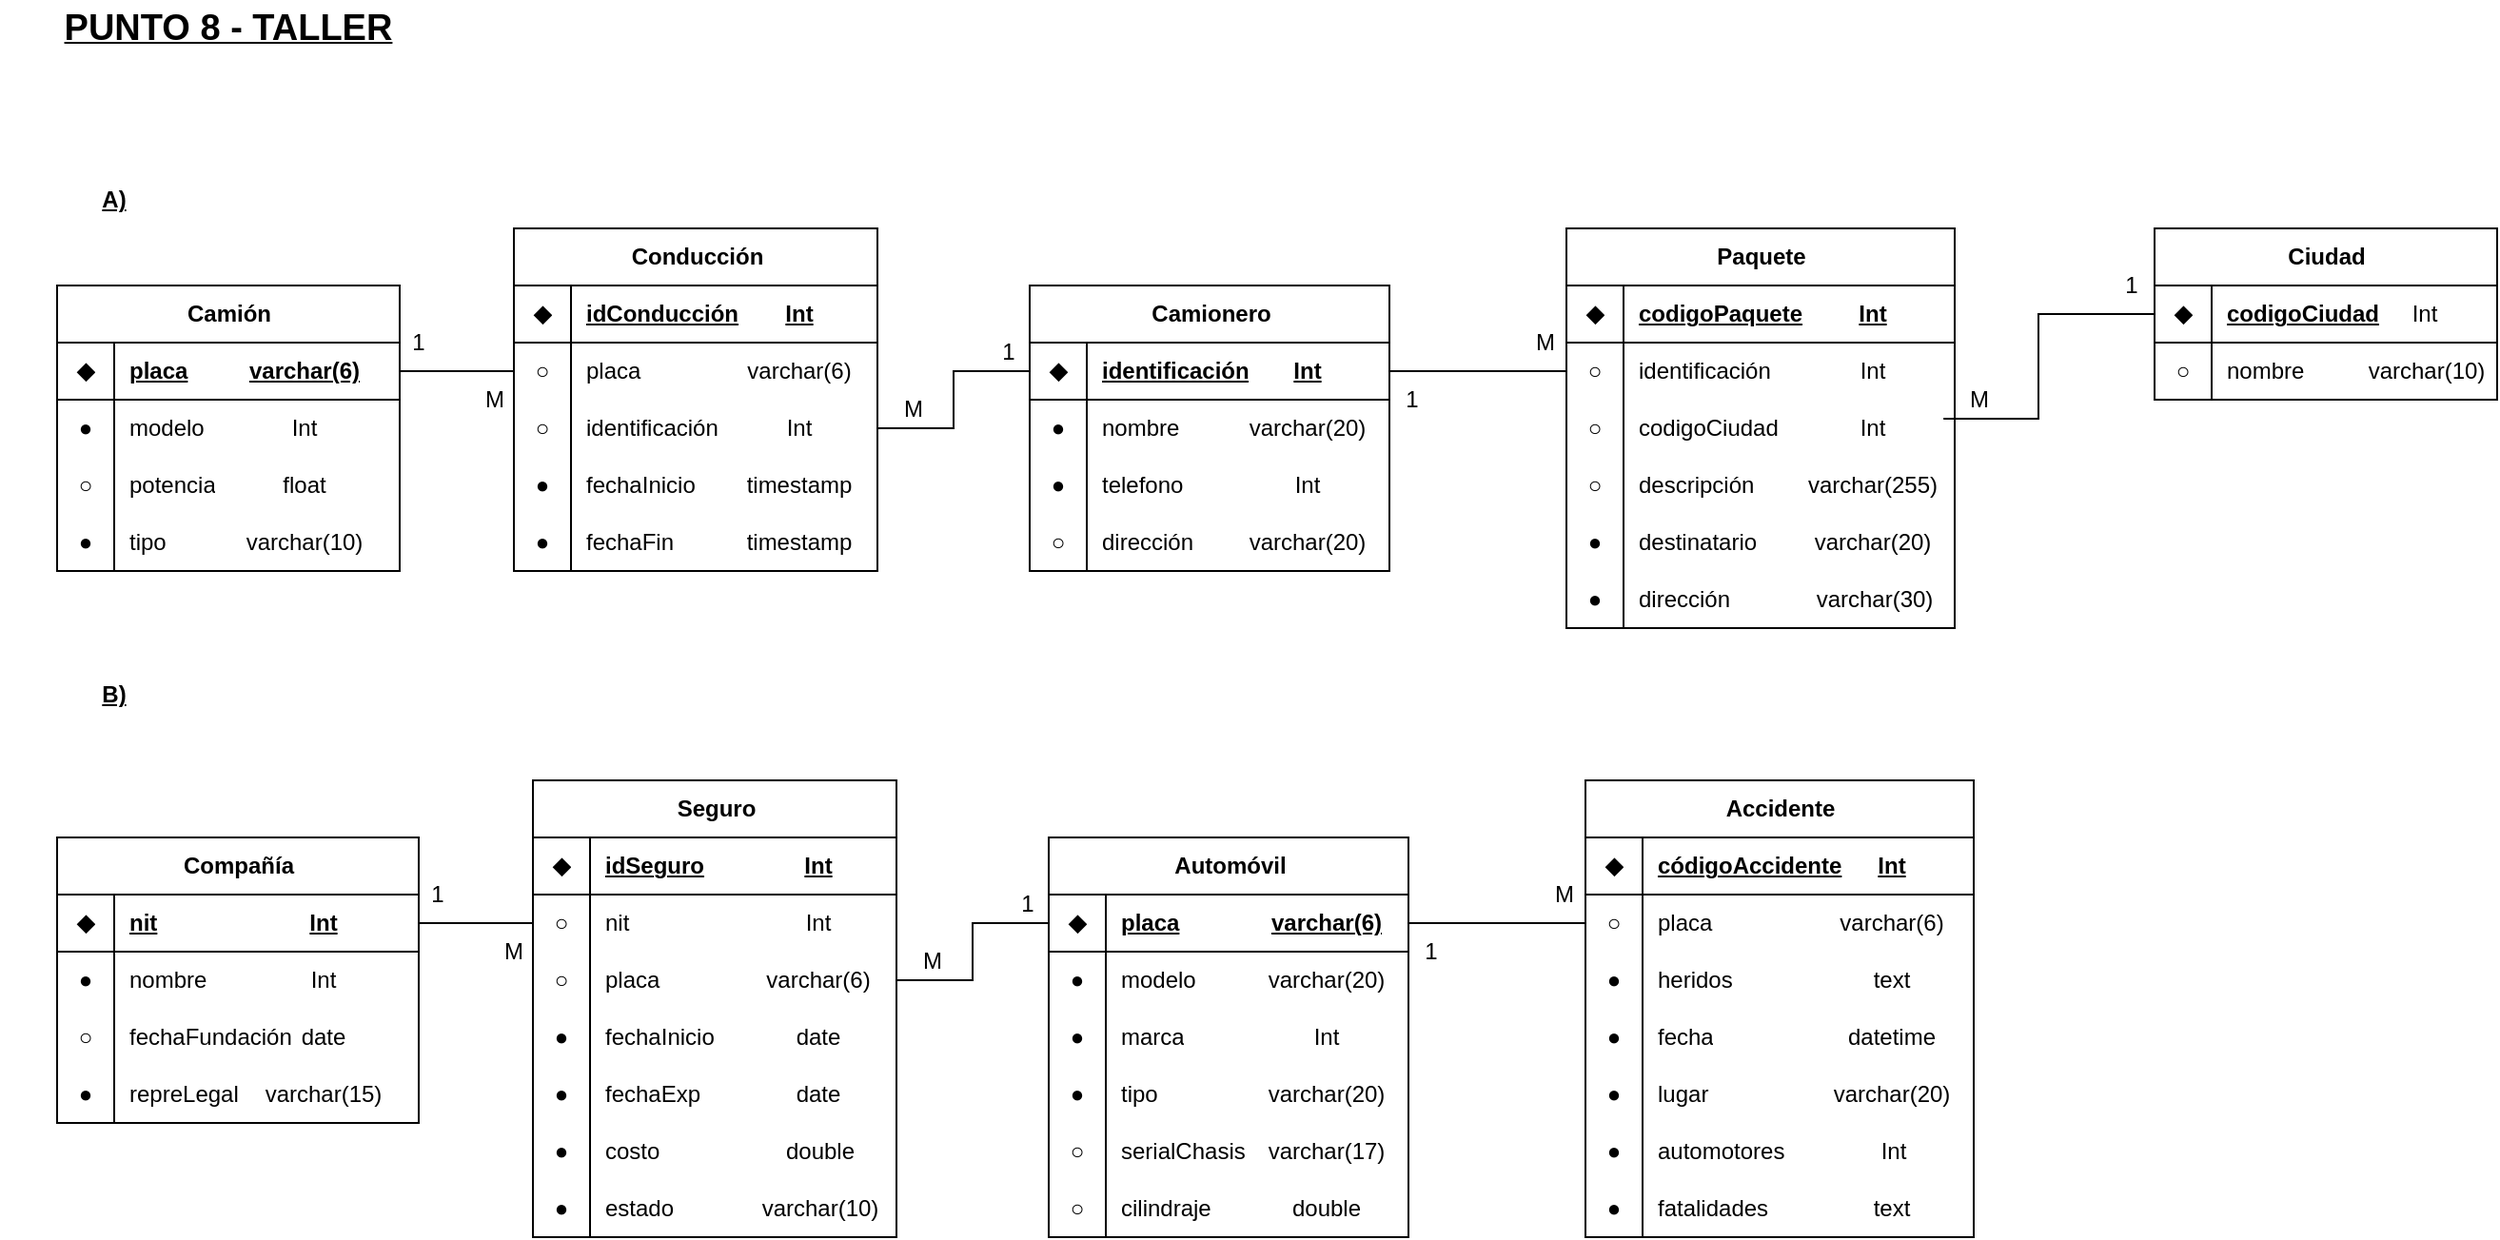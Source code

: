 <mxfile version="26.1.0">
  <diagram name="Página-1" id="0sfQ6Gh38_WU_5-oiU9M">
    <mxGraphModel dx="1760" dy="852" grid="1" gridSize="10" guides="1" tooltips="1" connect="1" arrows="1" fold="1" page="1" pageScale="1" pageWidth="827" pageHeight="1169" math="0" shadow="0">
      <root>
        <mxCell id="0" />
        <mxCell id="1" parent="0" />
        <mxCell id="pjMimHeIeQj-g0l8ew-Y-1" value="Camión" style="shape=table;startSize=30;container=1;collapsible=1;childLayout=tableLayout;fixedRows=1;rowLines=0;fontStyle=1;align=center;resizeLast=1;html=1;" vertex="1" parent="1">
          <mxGeometry x="180" y="220" width="180" height="150" as="geometry" />
        </mxCell>
        <mxCell id="pjMimHeIeQj-g0l8ew-Y-2" value="" style="shape=tableRow;horizontal=0;startSize=0;swimlaneHead=0;swimlaneBody=0;fillColor=none;collapsible=0;dropTarget=0;points=[[0,0.5],[1,0.5]];portConstraint=eastwest;top=0;left=0;right=0;bottom=1;" vertex="1" parent="pjMimHeIeQj-g0l8ew-Y-1">
          <mxGeometry y="30" width="180" height="30" as="geometry" />
        </mxCell>
        <mxCell id="pjMimHeIeQj-g0l8ew-Y-3" value="◆" style="shape=partialRectangle;connectable=0;fillColor=none;top=0;left=0;bottom=0;right=0;fontStyle=1;overflow=hidden;whiteSpace=wrap;html=1;" vertex="1" parent="pjMimHeIeQj-g0l8ew-Y-2">
          <mxGeometry width="30" height="30" as="geometry">
            <mxRectangle width="30" height="30" as="alternateBounds" />
          </mxGeometry>
        </mxCell>
        <mxCell id="pjMimHeIeQj-g0l8ew-Y-4" value="placa" style="shape=partialRectangle;connectable=0;fillColor=none;top=0;left=0;bottom=0;right=0;align=left;spacingLeft=6;fontStyle=5;overflow=hidden;whiteSpace=wrap;html=1;" vertex="1" parent="pjMimHeIeQj-g0l8ew-Y-2">
          <mxGeometry x="30" width="150" height="30" as="geometry">
            <mxRectangle width="150" height="30" as="alternateBounds" />
          </mxGeometry>
        </mxCell>
        <mxCell id="pjMimHeIeQj-g0l8ew-Y-5" value="" style="shape=tableRow;horizontal=0;startSize=0;swimlaneHead=0;swimlaneBody=0;fillColor=none;collapsible=0;dropTarget=0;points=[[0,0.5],[1,0.5]];portConstraint=eastwest;top=0;left=0;right=0;bottom=0;" vertex="1" parent="pjMimHeIeQj-g0l8ew-Y-1">
          <mxGeometry y="60" width="180" height="30" as="geometry" />
        </mxCell>
        <mxCell id="pjMimHeIeQj-g0l8ew-Y-6" value="●" style="shape=partialRectangle;connectable=0;fillColor=none;top=0;left=0;bottom=0;right=0;editable=1;overflow=hidden;whiteSpace=wrap;html=1;" vertex="1" parent="pjMimHeIeQj-g0l8ew-Y-5">
          <mxGeometry width="30" height="30" as="geometry">
            <mxRectangle width="30" height="30" as="alternateBounds" />
          </mxGeometry>
        </mxCell>
        <mxCell id="pjMimHeIeQj-g0l8ew-Y-7" value="modelo" style="shape=partialRectangle;connectable=0;fillColor=none;top=0;left=0;bottom=0;right=0;align=left;spacingLeft=6;overflow=hidden;whiteSpace=wrap;html=1;" vertex="1" parent="pjMimHeIeQj-g0l8ew-Y-5">
          <mxGeometry x="30" width="150" height="30" as="geometry">
            <mxRectangle width="150" height="30" as="alternateBounds" />
          </mxGeometry>
        </mxCell>
        <mxCell id="pjMimHeIeQj-g0l8ew-Y-8" value="" style="shape=tableRow;horizontal=0;startSize=0;swimlaneHead=0;swimlaneBody=0;fillColor=none;collapsible=0;dropTarget=0;points=[[0,0.5],[1,0.5]];portConstraint=eastwest;top=0;left=0;right=0;bottom=0;" vertex="1" parent="pjMimHeIeQj-g0l8ew-Y-1">
          <mxGeometry y="90" width="180" height="30" as="geometry" />
        </mxCell>
        <mxCell id="pjMimHeIeQj-g0l8ew-Y-9" value="○" style="shape=partialRectangle;connectable=0;fillColor=none;top=0;left=0;bottom=0;right=0;editable=1;overflow=hidden;whiteSpace=wrap;html=1;" vertex="1" parent="pjMimHeIeQj-g0l8ew-Y-8">
          <mxGeometry width="30" height="30" as="geometry">
            <mxRectangle width="30" height="30" as="alternateBounds" />
          </mxGeometry>
        </mxCell>
        <mxCell id="pjMimHeIeQj-g0l8ew-Y-10" value="potencia" style="shape=partialRectangle;connectable=0;fillColor=none;top=0;left=0;bottom=0;right=0;align=left;spacingLeft=6;overflow=hidden;whiteSpace=wrap;html=1;" vertex="1" parent="pjMimHeIeQj-g0l8ew-Y-8">
          <mxGeometry x="30" width="150" height="30" as="geometry">
            <mxRectangle width="150" height="30" as="alternateBounds" />
          </mxGeometry>
        </mxCell>
        <mxCell id="pjMimHeIeQj-g0l8ew-Y-11" value="" style="shape=tableRow;horizontal=0;startSize=0;swimlaneHead=0;swimlaneBody=0;fillColor=none;collapsible=0;dropTarget=0;points=[[0,0.5],[1,0.5]];portConstraint=eastwest;top=0;left=0;right=0;bottom=0;" vertex="1" parent="pjMimHeIeQj-g0l8ew-Y-1">
          <mxGeometry y="120" width="180" height="30" as="geometry" />
        </mxCell>
        <mxCell id="pjMimHeIeQj-g0l8ew-Y-12" value="●" style="shape=partialRectangle;connectable=0;fillColor=none;top=0;left=0;bottom=0;right=0;editable=1;overflow=hidden;whiteSpace=wrap;html=1;" vertex="1" parent="pjMimHeIeQj-g0l8ew-Y-11">
          <mxGeometry width="30" height="30" as="geometry">
            <mxRectangle width="30" height="30" as="alternateBounds" />
          </mxGeometry>
        </mxCell>
        <mxCell id="pjMimHeIeQj-g0l8ew-Y-13" value="tipo" style="shape=partialRectangle;connectable=0;fillColor=none;top=0;left=0;bottom=0;right=0;align=left;spacingLeft=6;overflow=hidden;whiteSpace=wrap;html=1;" vertex="1" parent="pjMimHeIeQj-g0l8ew-Y-11">
          <mxGeometry x="30" width="150" height="30" as="geometry">
            <mxRectangle width="150" height="30" as="alternateBounds" />
          </mxGeometry>
        </mxCell>
        <mxCell id="pjMimHeIeQj-g0l8ew-Y-14" value="Camionero" style="shape=table;startSize=30;container=1;collapsible=1;childLayout=tableLayout;fixedRows=1;rowLines=0;fontStyle=1;align=center;resizeLast=1;html=1;" vertex="1" parent="1">
          <mxGeometry x="691" y="220" width="189" height="150" as="geometry" />
        </mxCell>
        <mxCell id="pjMimHeIeQj-g0l8ew-Y-15" value="" style="shape=tableRow;horizontal=0;startSize=0;swimlaneHead=0;swimlaneBody=0;fillColor=none;collapsible=0;dropTarget=0;points=[[0,0.5],[1,0.5]];portConstraint=eastwest;top=0;left=0;right=0;bottom=1;" vertex="1" parent="pjMimHeIeQj-g0l8ew-Y-14">
          <mxGeometry y="30" width="189" height="30" as="geometry" />
        </mxCell>
        <mxCell id="pjMimHeIeQj-g0l8ew-Y-16" value="◆" style="shape=partialRectangle;connectable=0;fillColor=none;top=0;left=0;bottom=0;right=0;fontStyle=1;overflow=hidden;whiteSpace=wrap;html=1;" vertex="1" parent="pjMimHeIeQj-g0l8ew-Y-15">
          <mxGeometry width="30" height="30" as="geometry">
            <mxRectangle width="30" height="30" as="alternateBounds" />
          </mxGeometry>
        </mxCell>
        <mxCell id="pjMimHeIeQj-g0l8ew-Y-17" value="identificación" style="shape=partialRectangle;connectable=0;fillColor=none;top=0;left=0;bottom=0;right=0;align=left;spacingLeft=6;fontStyle=5;overflow=hidden;whiteSpace=wrap;html=1;" vertex="1" parent="pjMimHeIeQj-g0l8ew-Y-15">
          <mxGeometry x="30" width="159" height="30" as="geometry">
            <mxRectangle width="159" height="30" as="alternateBounds" />
          </mxGeometry>
        </mxCell>
        <mxCell id="pjMimHeIeQj-g0l8ew-Y-18" value="" style="shape=tableRow;horizontal=0;startSize=0;swimlaneHead=0;swimlaneBody=0;fillColor=none;collapsible=0;dropTarget=0;points=[[0,0.5],[1,0.5]];portConstraint=eastwest;top=0;left=0;right=0;bottom=0;" vertex="1" parent="pjMimHeIeQj-g0l8ew-Y-14">
          <mxGeometry y="60" width="189" height="30" as="geometry" />
        </mxCell>
        <mxCell id="pjMimHeIeQj-g0l8ew-Y-19" value="●" style="shape=partialRectangle;connectable=0;fillColor=none;top=0;left=0;bottom=0;right=0;editable=1;overflow=hidden;whiteSpace=wrap;html=1;" vertex="1" parent="pjMimHeIeQj-g0l8ew-Y-18">
          <mxGeometry width="30" height="30" as="geometry">
            <mxRectangle width="30" height="30" as="alternateBounds" />
          </mxGeometry>
        </mxCell>
        <mxCell id="pjMimHeIeQj-g0l8ew-Y-20" value="nombre" style="shape=partialRectangle;connectable=0;fillColor=none;top=0;left=0;bottom=0;right=0;align=left;spacingLeft=6;overflow=hidden;whiteSpace=wrap;html=1;" vertex="1" parent="pjMimHeIeQj-g0l8ew-Y-18">
          <mxGeometry x="30" width="159" height="30" as="geometry">
            <mxRectangle width="159" height="30" as="alternateBounds" />
          </mxGeometry>
        </mxCell>
        <mxCell id="pjMimHeIeQj-g0l8ew-Y-21" value="" style="shape=tableRow;horizontal=0;startSize=0;swimlaneHead=0;swimlaneBody=0;fillColor=none;collapsible=0;dropTarget=0;points=[[0,0.5],[1,0.5]];portConstraint=eastwest;top=0;left=0;right=0;bottom=0;" vertex="1" parent="pjMimHeIeQj-g0l8ew-Y-14">
          <mxGeometry y="90" width="189" height="30" as="geometry" />
        </mxCell>
        <mxCell id="pjMimHeIeQj-g0l8ew-Y-22" value="●" style="shape=partialRectangle;connectable=0;fillColor=none;top=0;left=0;bottom=0;right=0;editable=1;overflow=hidden;whiteSpace=wrap;html=1;" vertex="1" parent="pjMimHeIeQj-g0l8ew-Y-21">
          <mxGeometry width="30" height="30" as="geometry">
            <mxRectangle width="30" height="30" as="alternateBounds" />
          </mxGeometry>
        </mxCell>
        <mxCell id="pjMimHeIeQj-g0l8ew-Y-23" value="telefono" style="shape=partialRectangle;connectable=0;fillColor=none;top=0;left=0;bottom=0;right=0;align=left;spacingLeft=6;overflow=hidden;whiteSpace=wrap;html=1;" vertex="1" parent="pjMimHeIeQj-g0l8ew-Y-21">
          <mxGeometry x="30" width="159" height="30" as="geometry">
            <mxRectangle width="159" height="30" as="alternateBounds" />
          </mxGeometry>
        </mxCell>
        <mxCell id="pjMimHeIeQj-g0l8ew-Y-24" value="" style="shape=tableRow;horizontal=0;startSize=0;swimlaneHead=0;swimlaneBody=0;fillColor=none;collapsible=0;dropTarget=0;points=[[0,0.5],[1,0.5]];portConstraint=eastwest;top=0;left=0;right=0;bottom=0;" vertex="1" parent="pjMimHeIeQj-g0l8ew-Y-14">
          <mxGeometry y="120" width="189" height="30" as="geometry" />
        </mxCell>
        <mxCell id="pjMimHeIeQj-g0l8ew-Y-25" value="○" style="shape=partialRectangle;connectable=0;fillColor=none;top=0;left=0;bottom=0;right=0;editable=1;overflow=hidden;whiteSpace=wrap;html=1;" vertex="1" parent="pjMimHeIeQj-g0l8ew-Y-24">
          <mxGeometry width="30" height="30" as="geometry">
            <mxRectangle width="30" height="30" as="alternateBounds" />
          </mxGeometry>
        </mxCell>
        <mxCell id="pjMimHeIeQj-g0l8ew-Y-26" value="dirección" style="shape=partialRectangle;connectable=0;fillColor=none;top=0;left=0;bottom=0;right=0;align=left;spacingLeft=6;overflow=hidden;whiteSpace=wrap;html=1;" vertex="1" parent="pjMimHeIeQj-g0l8ew-Y-24">
          <mxGeometry x="30" width="159" height="30" as="geometry">
            <mxRectangle width="159" height="30" as="alternateBounds" />
          </mxGeometry>
        </mxCell>
        <mxCell id="pjMimHeIeQj-g0l8ew-Y-27" value="Ciudad" style="shape=table;startSize=30;container=1;collapsible=1;childLayout=tableLayout;fixedRows=1;rowLines=0;fontStyle=1;align=center;resizeLast=1;html=1;" vertex="1" parent="1">
          <mxGeometry x="1282" y="190" width="180" height="90" as="geometry" />
        </mxCell>
        <mxCell id="pjMimHeIeQj-g0l8ew-Y-28" value="" style="shape=tableRow;horizontal=0;startSize=0;swimlaneHead=0;swimlaneBody=0;fillColor=none;collapsible=0;dropTarget=0;points=[[0,0.5],[1,0.5]];portConstraint=eastwest;top=0;left=0;right=0;bottom=1;" vertex="1" parent="pjMimHeIeQj-g0l8ew-Y-27">
          <mxGeometry y="30" width="180" height="30" as="geometry" />
        </mxCell>
        <mxCell id="pjMimHeIeQj-g0l8ew-Y-29" value="◆" style="shape=partialRectangle;connectable=0;fillColor=none;top=0;left=0;bottom=0;right=0;fontStyle=1;overflow=hidden;whiteSpace=wrap;html=1;" vertex="1" parent="pjMimHeIeQj-g0l8ew-Y-28">
          <mxGeometry width="30" height="30" as="geometry">
            <mxRectangle width="30" height="30" as="alternateBounds" />
          </mxGeometry>
        </mxCell>
        <mxCell id="pjMimHeIeQj-g0l8ew-Y-30" value="codigoCiudad" style="shape=partialRectangle;connectable=0;fillColor=none;top=0;left=0;bottom=0;right=0;align=left;spacingLeft=6;fontStyle=5;overflow=hidden;whiteSpace=wrap;html=1;" vertex="1" parent="pjMimHeIeQj-g0l8ew-Y-28">
          <mxGeometry x="30" width="150" height="30" as="geometry">
            <mxRectangle width="150" height="30" as="alternateBounds" />
          </mxGeometry>
        </mxCell>
        <mxCell id="pjMimHeIeQj-g0l8ew-Y-31" value="" style="shape=tableRow;horizontal=0;startSize=0;swimlaneHead=0;swimlaneBody=0;fillColor=none;collapsible=0;dropTarget=0;points=[[0,0.5],[1,0.5]];portConstraint=eastwest;top=0;left=0;right=0;bottom=0;" vertex="1" parent="pjMimHeIeQj-g0l8ew-Y-27">
          <mxGeometry y="60" width="180" height="30" as="geometry" />
        </mxCell>
        <mxCell id="pjMimHeIeQj-g0l8ew-Y-32" value="○" style="shape=partialRectangle;connectable=0;fillColor=none;top=0;left=0;bottom=0;right=0;editable=1;overflow=hidden;whiteSpace=wrap;html=1;" vertex="1" parent="pjMimHeIeQj-g0l8ew-Y-31">
          <mxGeometry width="30" height="30" as="geometry">
            <mxRectangle width="30" height="30" as="alternateBounds" />
          </mxGeometry>
        </mxCell>
        <mxCell id="pjMimHeIeQj-g0l8ew-Y-33" value="nombre" style="shape=partialRectangle;connectable=0;fillColor=none;top=0;left=0;bottom=0;right=0;align=left;spacingLeft=6;overflow=hidden;whiteSpace=wrap;html=1;" vertex="1" parent="pjMimHeIeQj-g0l8ew-Y-31">
          <mxGeometry x="30" width="150" height="30" as="geometry">
            <mxRectangle width="150" height="30" as="alternateBounds" />
          </mxGeometry>
        </mxCell>
        <mxCell id="pjMimHeIeQj-g0l8ew-Y-34" value="Paquete" style="shape=table;startSize=30;container=1;collapsible=1;childLayout=tableLayout;fixedRows=1;rowLines=0;fontStyle=1;align=center;resizeLast=1;html=1;" vertex="1" parent="1">
          <mxGeometry x="973" y="190" width="204" height="210" as="geometry" />
        </mxCell>
        <mxCell id="pjMimHeIeQj-g0l8ew-Y-35" value="" style="shape=tableRow;horizontal=0;startSize=0;swimlaneHead=0;swimlaneBody=0;fillColor=none;collapsible=0;dropTarget=0;points=[[0,0.5],[1,0.5]];portConstraint=eastwest;top=0;left=0;right=0;bottom=1;" vertex="1" parent="pjMimHeIeQj-g0l8ew-Y-34">
          <mxGeometry y="30" width="204" height="30" as="geometry" />
        </mxCell>
        <mxCell id="pjMimHeIeQj-g0l8ew-Y-36" value="◆" style="shape=partialRectangle;connectable=0;fillColor=none;top=0;left=0;bottom=0;right=0;fontStyle=1;overflow=hidden;whiteSpace=wrap;html=1;" vertex="1" parent="pjMimHeIeQj-g0l8ew-Y-35">
          <mxGeometry width="30" height="30" as="geometry">
            <mxRectangle width="30" height="30" as="alternateBounds" />
          </mxGeometry>
        </mxCell>
        <mxCell id="pjMimHeIeQj-g0l8ew-Y-37" value="codigoPaquete" style="shape=partialRectangle;connectable=0;fillColor=none;top=0;left=0;bottom=0;right=0;align=left;spacingLeft=6;fontStyle=5;overflow=hidden;whiteSpace=wrap;html=1;" vertex="1" parent="pjMimHeIeQj-g0l8ew-Y-35">
          <mxGeometry x="30" width="174" height="30" as="geometry">
            <mxRectangle width="174" height="30" as="alternateBounds" />
          </mxGeometry>
        </mxCell>
        <mxCell id="pjMimHeIeQj-g0l8ew-Y-38" value="" style="shape=tableRow;horizontal=0;startSize=0;swimlaneHead=0;swimlaneBody=0;fillColor=none;collapsible=0;dropTarget=0;points=[[0,0.5],[1,0.5]];portConstraint=eastwest;top=0;left=0;right=0;bottom=0;" vertex="1" parent="pjMimHeIeQj-g0l8ew-Y-34">
          <mxGeometry y="60" width="204" height="30" as="geometry" />
        </mxCell>
        <mxCell id="pjMimHeIeQj-g0l8ew-Y-39" value="○" style="shape=partialRectangle;connectable=0;fillColor=none;top=0;left=0;bottom=0;right=0;fontStyle=0;overflow=hidden;whiteSpace=wrap;html=1;" vertex="1" parent="pjMimHeIeQj-g0l8ew-Y-38">
          <mxGeometry width="30" height="30" as="geometry">
            <mxRectangle width="30" height="30" as="alternateBounds" />
          </mxGeometry>
        </mxCell>
        <mxCell id="pjMimHeIeQj-g0l8ew-Y-40" value="identificación" style="shape=partialRectangle;connectable=0;fillColor=none;top=0;left=0;bottom=0;right=0;align=left;spacingLeft=6;fontStyle=0;overflow=hidden;whiteSpace=wrap;html=1;" vertex="1" parent="pjMimHeIeQj-g0l8ew-Y-38">
          <mxGeometry x="30" width="174" height="30" as="geometry">
            <mxRectangle width="174" height="30" as="alternateBounds" />
          </mxGeometry>
        </mxCell>
        <mxCell id="pjMimHeIeQj-g0l8ew-Y-41" value="" style="shape=tableRow;horizontal=0;startSize=0;swimlaneHead=0;swimlaneBody=0;fillColor=none;collapsible=0;dropTarget=0;points=[[0,0.5],[1,0.5]];portConstraint=eastwest;top=0;left=0;right=0;bottom=0;" vertex="1" parent="pjMimHeIeQj-g0l8ew-Y-34">
          <mxGeometry y="90" width="204" height="30" as="geometry" />
        </mxCell>
        <mxCell id="pjMimHeIeQj-g0l8ew-Y-42" value="○" style="shape=partialRectangle;connectable=0;fillColor=none;top=0;left=0;bottom=0;right=0;fontStyle=0;overflow=hidden;whiteSpace=wrap;html=1;" vertex="1" parent="pjMimHeIeQj-g0l8ew-Y-41">
          <mxGeometry width="30" height="30" as="geometry">
            <mxRectangle width="30" height="30" as="alternateBounds" />
          </mxGeometry>
        </mxCell>
        <mxCell id="pjMimHeIeQj-g0l8ew-Y-43" value="codigoCiudad" style="shape=partialRectangle;connectable=0;fillColor=none;top=0;left=0;bottom=0;right=0;align=left;spacingLeft=6;fontStyle=0;overflow=hidden;whiteSpace=wrap;html=1;" vertex="1" parent="pjMimHeIeQj-g0l8ew-Y-41">
          <mxGeometry x="30" width="174" height="30" as="geometry">
            <mxRectangle width="174" height="30" as="alternateBounds" />
          </mxGeometry>
        </mxCell>
        <mxCell id="pjMimHeIeQj-g0l8ew-Y-44" value="" style="shape=tableRow;horizontal=0;startSize=0;swimlaneHead=0;swimlaneBody=0;fillColor=none;collapsible=0;dropTarget=0;points=[[0,0.5],[1,0.5]];portConstraint=eastwest;top=0;left=0;right=0;bottom=0;" vertex="1" parent="pjMimHeIeQj-g0l8ew-Y-34">
          <mxGeometry y="120" width="204" height="30" as="geometry" />
        </mxCell>
        <mxCell id="pjMimHeIeQj-g0l8ew-Y-45" value="○" style="shape=partialRectangle;connectable=0;fillColor=none;top=0;left=0;bottom=0;right=0;editable=1;overflow=hidden;whiteSpace=wrap;html=1;" vertex="1" parent="pjMimHeIeQj-g0l8ew-Y-44">
          <mxGeometry width="30" height="30" as="geometry">
            <mxRectangle width="30" height="30" as="alternateBounds" />
          </mxGeometry>
        </mxCell>
        <mxCell id="pjMimHeIeQj-g0l8ew-Y-46" value="descripción" style="shape=partialRectangle;connectable=0;fillColor=none;top=0;left=0;bottom=0;right=0;align=left;spacingLeft=6;overflow=hidden;whiteSpace=wrap;html=1;" vertex="1" parent="pjMimHeIeQj-g0l8ew-Y-44">
          <mxGeometry x="30" width="174" height="30" as="geometry">
            <mxRectangle width="174" height="30" as="alternateBounds" />
          </mxGeometry>
        </mxCell>
        <mxCell id="pjMimHeIeQj-g0l8ew-Y-47" value="" style="shape=tableRow;horizontal=0;startSize=0;swimlaneHead=0;swimlaneBody=0;fillColor=none;collapsible=0;dropTarget=0;points=[[0,0.5],[1,0.5]];portConstraint=eastwest;top=0;left=0;right=0;bottom=0;" vertex="1" parent="pjMimHeIeQj-g0l8ew-Y-34">
          <mxGeometry y="150" width="204" height="30" as="geometry" />
        </mxCell>
        <mxCell id="pjMimHeIeQj-g0l8ew-Y-48" value="●" style="shape=partialRectangle;connectable=0;fillColor=none;top=0;left=0;bottom=0;right=0;editable=1;overflow=hidden;whiteSpace=wrap;html=1;" vertex="1" parent="pjMimHeIeQj-g0l8ew-Y-47">
          <mxGeometry width="30" height="30" as="geometry">
            <mxRectangle width="30" height="30" as="alternateBounds" />
          </mxGeometry>
        </mxCell>
        <mxCell id="pjMimHeIeQj-g0l8ew-Y-49" value="destinatario" style="shape=partialRectangle;connectable=0;fillColor=none;top=0;left=0;bottom=0;right=0;align=left;spacingLeft=6;overflow=hidden;whiteSpace=wrap;html=1;" vertex="1" parent="pjMimHeIeQj-g0l8ew-Y-47">
          <mxGeometry x="30" width="174" height="30" as="geometry">
            <mxRectangle width="174" height="30" as="alternateBounds" />
          </mxGeometry>
        </mxCell>
        <mxCell id="pjMimHeIeQj-g0l8ew-Y-50" value="" style="shape=tableRow;horizontal=0;startSize=0;swimlaneHead=0;swimlaneBody=0;fillColor=none;collapsible=0;dropTarget=0;points=[[0,0.5],[1,0.5]];portConstraint=eastwest;top=0;left=0;right=0;bottom=0;" vertex="1" parent="pjMimHeIeQj-g0l8ew-Y-34">
          <mxGeometry y="180" width="204" height="30" as="geometry" />
        </mxCell>
        <mxCell id="pjMimHeIeQj-g0l8ew-Y-51" value="●" style="shape=partialRectangle;connectable=0;fillColor=none;top=0;left=0;bottom=0;right=0;editable=1;overflow=hidden;whiteSpace=wrap;html=1;" vertex="1" parent="pjMimHeIeQj-g0l8ew-Y-50">
          <mxGeometry width="30" height="30" as="geometry">
            <mxRectangle width="30" height="30" as="alternateBounds" />
          </mxGeometry>
        </mxCell>
        <mxCell id="pjMimHeIeQj-g0l8ew-Y-52" value="dirección" style="shape=partialRectangle;connectable=0;fillColor=none;top=0;left=0;bottom=0;right=0;align=left;spacingLeft=6;overflow=hidden;whiteSpace=wrap;html=1;" vertex="1" parent="pjMimHeIeQj-g0l8ew-Y-50">
          <mxGeometry x="30" width="174" height="30" as="geometry">
            <mxRectangle width="174" height="30" as="alternateBounds" />
          </mxGeometry>
        </mxCell>
        <mxCell id="pjMimHeIeQj-g0l8ew-Y-53" value="Conducción" style="shape=table;startSize=30;container=1;collapsible=1;childLayout=tableLayout;fixedRows=1;rowLines=0;fontStyle=1;align=center;resizeLast=1;html=1;" vertex="1" parent="1">
          <mxGeometry x="420" y="190" width="191" height="180" as="geometry" />
        </mxCell>
        <mxCell id="pjMimHeIeQj-g0l8ew-Y-54" value="" style="shape=tableRow;horizontal=0;startSize=0;swimlaneHead=0;swimlaneBody=0;fillColor=none;collapsible=0;dropTarget=0;points=[[0,0.5],[1,0.5]];portConstraint=eastwest;top=0;left=0;right=0;bottom=1;" vertex="1" parent="pjMimHeIeQj-g0l8ew-Y-53">
          <mxGeometry y="30" width="191" height="30" as="geometry" />
        </mxCell>
        <mxCell id="pjMimHeIeQj-g0l8ew-Y-55" value="◆" style="shape=partialRectangle;connectable=0;fillColor=none;top=0;left=0;bottom=0;right=0;fontStyle=1;overflow=hidden;whiteSpace=wrap;html=1;" vertex="1" parent="pjMimHeIeQj-g0l8ew-Y-54">
          <mxGeometry width="30" height="30" as="geometry">
            <mxRectangle width="30" height="30" as="alternateBounds" />
          </mxGeometry>
        </mxCell>
        <mxCell id="pjMimHeIeQj-g0l8ew-Y-56" value="idConducción" style="shape=partialRectangle;connectable=0;fillColor=none;top=0;left=0;bottom=0;right=0;align=left;spacingLeft=6;fontStyle=5;overflow=hidden;whiteSpace=wrap;html=1;" vertex="1" parent="pjMimHeIeQj-g0l8ew-Y-54">
          <mxGeometry x="30" width="161" height="30" as="geometry">
            <mxRectangle width="161" height="30" as="alternateBounds" />
          </mxGeometry>
        </mxCell>
        <mxCell id="pjMimHeIeQj-g0l8ew-Y-57" value="" style="shape=tableRow;horizontal=0;startSize=0;swimlaneHead=0;swimlaneBody=0;fillColor=none;collapsible=0;dropTarget=0;points=[[0,0.5],[1,0.5]];portConstraint=eastwest;top=0;left=0;right=0;bottom=0;" vertex="1" parent="pjMimHeIeQj-g0l8ew-Y-53">
          <mxGeometry y="60" width="191" height="30" as="geometry" />
        </mxCell>
        <mxCell id="pjMimHeIeQj-g0l8ew-Y-58" value="○" style="shape=partialRectangle;connectable=0;fillColor=none;top=0;left=0;bottom=0;right=0;fontStyle=0;overflow=hidden;whiteSpace=wrap;html=1;" vertex="1" parent="pjMimHeIeQj-g0l8ew-Y-57">
          <mxGeometry width="30" height="30" as="geometry">
            <mxRectangle width="30" height="30" as="alternateBounds" />
          </mxGeometry>
        </mxCell>
        <mxCell id="pjMimHeIeQj-g0l8ew-Y-59" value="placa" style="shape=partialRectangle;connectable=0;fillColor=none;top=0;left=0;bottom=0;right=0;align=left;spacingLeft=6;fontStyle=0;overflow=hidden;whiteSpace=wrap;html=1;" vertex="1" parent="pjMimHeIeQj-g0l8ew-Y-57">
          <mxGeometry x="30" width="161" height="30" as="geometry">
            <mxRectangle width="161" height="30" as="alternateBounds" />
          </mxGeometry>
        </mxCell>
        <mxCell id="pjMimHeIeQj-g0l8ew-Y-60" value="" style="shape=tableRow;horizontal=0;startSize=0;swimlaneHead=0;swimlaneBody=0;fillColor=none;collapsible=0;dropTarget=0;points=[[0,0.5],[1,0.5]];portConstraint=eastwest;top=0;left=0;right=0;bottom=0;" vertex="1" parent="pjMimHeIeQj-g0l8ew-Y-53">
          <mxGeometry y="90" width="191" height="30" as="geometry" />
        </mxCell>
        <mxCell id="pjMimHeIeQj-g0l8ew-Y-61" value="○" style="shape=partialRectangle;connectable=0;fillColor=none;top=0;left=0;bottom=0;right=0;fontStyle=0;overflow=hidden;whiteSpace=wrap;html=1;" vertex="1" parent="pjMimHeIeQj-g0l8ew-Y-60">
          <mxGeometry width="30" height="30" as="geometry">
            <mxRectangle width="30" height="30" as="alternateBounds" />
          </mxGeometry>
        </mxCell>
        <mxCell id="pjMimHeIeQj-g0l8ew-Y-62" value="identificación" style="shape=partialRectangle;connectable=0;fillColor=none;top=0;left=0;bottom=0;right=0;align=left;spacingLeft=6;fontStyle=0;overflow=hidden;whiteSpace=wrap;html=1;" vertex="1" parent="pjMimHeIeQj-g0l8ew-Y-60">
          <mxGeometry x="30" width="161" height="30" as="geometry">
            <mxRectangle width="161" height="30" as="alternateBounds" />
          </mxGeometry>
        </mxCell>
        <mxCell id="pjMimHeIeQj-g0l8ew-Y-63" value="" style="shape=tableRow;horizontal=0;startSize=0;swimlaneHead=0;swimlaneBody=0;fillColor=none;collapsible=0;dropTarget=0;points=[[0,0.5],[1,0.5]];portConstraint=eastwest;top=0;left=0;right=0;bottom=0;" vertex="1" parent="pjMimHeIeQj-g0l8ew-Y-53">
          <mxGeometry y="120" width="191" height="30" as="geometry" />
        </mxCell>
        <mxCell id="pjMimHeIeQj-g0l8ew-Y-64" value="●" style="shape=partialRectangle;connectable=0;fillColor=none;top=0;left=0;bottom=0;right=0;editable=1;overflow=hidden;whiteSpace=wrap;html=1;" vertex="1" parent="pjMimHeIeQj-g0l8ew-Y-63">
          <mxGeometry width="30" height="30" as="geometry">
            <mxRectangle width="30" height="30" as="alternateBounds" />
          </mxGeometry>
        </mxCell>
        <mxCell id="pjMimHeIeQj-g0l8ew-Y-65" value="fechaInicio" style="shape=partialRectangle;connectable=0;fillColor=none;top=0;left=0;bottom=0;right=0;align=left;spacingLeft=6;overflow=hidden;whiteSpace=wrap;html=1;" vertex="1" parent="pjMimHeIeQj-g0l8ew-Y-63">
          <mxGeometry x="30" width="161" height="30" as="geometry">
            <mxRectangle width="161" height="30" as="alternateBounds" />
          </mxGeometry>
        </mxCell>
        <mxCell id="pjMimHeIeQj-g0l8ew-Y-66" value="" style="shape=tableRow;horizontal=0;startSize=0;swimlaneHead=0;swimlaneBody=0;fillColor=none;collapsible=0;dropTarget=0;points=[[0,0.5],[1,0.5]];portConstraint=eastwest;top=0;left=0;right=0;bottom=0;" vertex="1" parent="pjMimHeIeQj-g0l8ew-Y-53">
          <mxGeometry y="150" width="191" height="30" as="geometry" />
        </mxCell>
        <mxCell id="pjMimHeIeQj-g0l8ew-Y-67" value="●" style="shape=partialRectangle;connectable=0;fillColor=none;top=0;left=0;bottom=0;right=0;editable=1;overflow=hidden;whiteSpace=wrap;html=1;" vertex="1" parent="pjMimHeIeQj-g0l8ew-Y-66">
          <mxGeometry width="30" height="30" as="geometry">
            <mxRectangle width="30" height="30" as="alternateBounds" />
          </mxGeometry>
        </mxCell>
        <mxCell id="pjMimHeIeQj-g0l8ew-Y-68" value="fechaFin" style="shape=partialRectangle;connectable=0;fillColor=none;top=0;left=0;bottom=0;right=0;align=left;spacingLeft=6;overflow=hidden;whiteSpace=wrap;html=1;" vertex="1" parent="pjMimHeIeQj-g0l8ew-Y-66">
          <mxGeometry x="30" width="161" height="30" as="geometry">
            <mxRectangle width="161" height="30" as="alternateBounds" />
          </mxGeometry>
        </mxCell>
        <mxCell id="pjMimHeIeQj-g0l8ew-Y-69" value="" style="endArrow=none;html=1;rounded=0;entryX=0;entryY=0.5;entryDx=0;entryDy=0;exitX=1;exitY=0.5;exitDx=0;exitDy=0;" edge="1" parent="1" source="pjMimHeIeQj-g0l8ew-Y-2" target="pjMimHeIeQj-g0l8ew-Y-57">
          <mxGeometry relative="1" as="geometry">
            <mxPoint x="370" y="234.75" as="sourcePoint" />
            <mxPoint x="530" y="234.75" as="targetPoint" />
          </mxGeometry>
        </mxCell>
        <mxCell id="pjMimHeIeQj-g0l8ew-Y-70" value="1" style="text;html=1;align=center;verticalAlign=middle;whiteSpace=wrap;rounded=0;" vertex="1" parent="1">
          <mxGeometry x="340" y="235" width="60" height="30" as="geometry" />
        </mxCell>
        <mxCell id="pjMimHeIeQj-g0l8ew-Y-71" value="M" style="text;html=1;align=center;verticalAlign=middle;whiteSpace=wrap;rounded=0;" vertex="1" parent="1">
          <mxGeometry x="380" y="265" width="60" height="30" as="geometry" />
        </mxCell>
        <mxCell id="pjMimHeIeQj-g0l8ew-Y-72" value="" style="endArrow=none;html=1;rounded=0;entryX=0;entryY=0.5;entryDx=0;entryDy=0;exitX=1;exitY=0.5;exitDx=0;exitDy=0;" edge="1" parent="1" source="pjMimHeIeQj-g0l8ew-Y-60" target="pjMimHeIeQj-g0l8ew-Y-15">
          <mxGeometry relative="1" as="geometry">
            <mxPoint x="627" y="294.7" as="sourcePoint" />
            <mxPoint x="727" y="294.7" as="targetPoint" />
            <Array as="points">
              <mxPoint x="651" y="295" />
              <mxPoint x="651" y="265" />
            </Array>
          </mxGeometry>
        </mxCell>
        <mxCell id="pjMimHeIeQj-g0l8ew-Y-73" value="1" style="text;html=1;align=center;verticalAlign=middle;whiteSpace=wrap;rounded=0;" vertex="1" parent="1">
          <mxGeometry x="650" y="240" width="60" height="30" as="geometry" />
        </mxCell>
        <mxCell id="pjMimHeIeQj-g0l8ew-Y-74" value="M" style="text;html=1;align=center;verticalAlign=middle;whiteSpace=wrap;rounded=0;" vertex="1" parent="1">
          <mxGeometry x="600" y="270" width="60" height="30" as="geometry" />
        </mxCell>
        <mxCell id="pjMimHeIeQj-g0l8ew-Y-75" value="" style="endArrow=none;html=1;rounded=0;exitX=1;exitY=0.5;exitDx=0;exitDy=0;entryX=0;entryY=0.5;entryDx=0;entryDy=0;" edge="1" parent="1" source="pjMimHeIeQj-g0l8ew-Y-15" target="pjMimHeIeQj-g0l8ew-Y-38">
          <mxGeometry relative="1" as="geometry">
            <mxPoint x="891" y="260" as="sourcePoint" />
            <mxPoint x="1051" y="260" as="targetPoint" />
          </mxGeometry>
        </mxCell>
        <mxCell id="pjMimHeIeQj-g0l8ew-Y-76" value="M" style="text;html=1;align=center;verticalAlign=middle;whiteSpace=wrap;rounded=0;" vertex="1" parent="1">
          <mxGeometry x="932" y="235" width="60" height="30" as="geometry" />
        </mxCell>
        <mxCell id="pjMimHeIeQj-g0l8ew-Y-77" value="1" style="text;html=1;align=center;verticalAlign=middle;whiteSpace=wrap;rounded=0;" vertex="1" parent="1">
          <mxGeometry x="862" y="265" width="60" height="30" as="geometry" />
        </mxCell>
        <mxCell id="pjMimHeIeQj-g0l8ew-Y-78" value="" style="endArrow=none;html=1;rounded=0;exitX=0.971;exitY=0.333;exitDx=0;exitDy=0;exitPerimeter=0;entryX=0;entryY=0.5;entryDx=0;entryDy=0;" edge="1" parent="1" source="pjMimHeIeQj-g0l8ew-Y-41" target="pjMimHeIeQj-g0l8ew-Y-28">
          <mxGeometry relative="1" as="geometry">
            <mxPoint x="1181" y="300" as="sourcePoint" />
            <mxPoint x="1341" y="300" as="targetPoint" />
            <Array as="points">
              <mxPoint x="1221" y="290" />
              <mxPoint x="1221" y="235" />
            </Array>
          </mxGeometry>
        </mxCell>
        <mxCell id="pjMimHeIeQj-g0l8ew-Y-79" value="1" style="text;html=1;align=center;verticalAlign=middle;whiteSpace=wrap;rounded=0;" vertex="1" parent="1">
          <mxGeometry x="1240" y="205" width="60" height="30" as="geometry" />
        </mxCell>
        <mxCell id="pjMimHeIeQj-g0l8ew-Y-80" value="M" style="text;html=1;align=center;verticalAlign=middle;whiteSpace=wrap;rounded=0;" vertex="1" parent="1">
          <mxGeometry x="1160" y="265" width="60" height="30" as="geometry" />
        </mxCell>
        <mxCell id="pjMimHeIeQj-g0l8ew-Y-81" value="varchar(6)" style="text;html=1;align=center;verticalAlign=middle;whiteSpace=wrap;rounded=0;fontStyle=5" vertex="1" parent="1">
          <mxGeometry x="280" y="250" width="60" height="30" as="geometry" />
        </mxCell>
        <mxCell id="pjMimHeIeQj-g0l8ew-Y-82" value="Int" style="text;html=1;align=center;verticalAlign=middle;whiteSpace=wrap;rounded=0;" vertex="1" parent="1">
          <mxGeometry x="280" y="280" width="60" height="30" as="geometry" />
        </mxCell>
        <mxCell id="pjMimHeIeQj-g0l8ew-Y-83" value="float" style="text;html=1;align=center;verticalAlign=middle;whiteSpace=wrap;rounded=0;" vertex="1" parent="1">
          <mxGeometry x="280" y="310" width="60" height="30" as="geometry" />
        </mxCell>
        <mxCell id="pjMimHeIeQj-g0l8ew-Y-84" value="varchar(10)" style="text;html=1;align=center;verticalAlign=middle;whiteSpace=wrap;rounded=0;" vertex="1" parent="1">
          <mxGeometry x="280" y="340" width="60" height="30" as="geometry" />
        </mxCell>
        <mxCell id="pjMimHeIeQj-g0l8ew-Y-85" value="Int" style="text;html=1;align=center;verticalAlign=middle;whiteSpace=wrap;rounded=0;fontStyle=5" vertex="1" parent="1">
          <mxGeometry x="540" y="220" width="60" height="30" as="geometry" />
        </mxCell>
        <mxCell id="pjMimHeIeQj-g0l8ew-Y-86" value="varchar(6)" style="text;html=1;align=center;verticalAlign=middle;whiteSpace=wrap;rounded=0;" vertex="1" parent="1">
          <mxGeometry x="540" y="250" width="60" height="30" as="geometry" />
        </mxCell>
        <mxCell id="pjMimHeIeQj-g0l8ew-Y-87" value="Int" style="text;html=1;align=center;verticalAlign=middle;whiteSpace=wrap;rounded=0;" vertex="1" parent="1">
          <mxGeometry x="540" y="280" width="60" height="30" as="geometry" />
        </mxCell>
        <mxCell id="pjMimHeIeQj-g0l8ew-Y-88" value="timestamp" style="text;html=1;align=center;verticalAlign=middle;whiteSpace=wrap;rounded=0;" vertex="1" parent="1">
          <mxGeometry x="540" y="310" width="60" height="30" as="geometry" />
        </mxCell>
        <mxCell id="pjMimHeIeQj-g0l8ew-Y-89" value="timestamp" style="text;html=1;align=center;verticalAlign=middle;whiteSpace=wrap;rounded=0;" vertex="1" parent="1">
          <mxGeometry x="540" y="340" width="60" height="30" as="geometry" />
        </mxCell>
        <mxCell id="pjMimHeIeQj-g0l8ew-Y-90" value="&lt;b&gt;&lt;u&gt;Int&lt;/u&gt;&lt;/b&gt;" style="text;html=1;align=center;verticalAlign=middle;whiteSpace=wrap;rounded=0;" vertex="1" parent="1">
          <mxGeometry x="807" y="250" width="60" height="30" as="geometry" />
        </mxCell>
        <mxCell id="pjMimHeIeQj-g0l8ew-Y-91" value="varchar(20)" style="text;html=1;align=center;verticalAlign=middle;whiteSpace=wrap;rounded=0;" vertex="1" parent="1">
          <mxGeometry x="807" y="280" width="60" height="30" as="geometry" />
        </mxCell>
        <mxCell id="pjMimHeIeQj-g0l8ew-Y-92" value="Int" style="text;html=1;align=center;verticalAlign=middle;whiteSpace=wrap;rounded=0;" vertex="1" parent="1">
          <mxGeometry x="807" y="310" width="60" height="30" as="geometry" />
        </mxCell>
        <mxCell id="pjMimHeIeQj-g0l8ew-Y-93" value="varchar(20)" style="text;html=1;align=center;verticalAlign=middle;whiteSpace=wrap;rounded=0;" vertex="1" parent="1">
          <mxGeometry x="807" y="340" width="60" height="30" as="geometry" />
        </mxCell>
        <mxCell id="pjMimHeIeQj-g0l8ew-Y-94" value="Int" style="text;html=1;align=center;verticalAlign=middle;whiteSpace=wrap;rounded=0;fontStyle=5" vertex="1" parent="1">
          <mxGeometry x="1104" y="220" width="60" height="30" as="geometry" />
        </mxCell>
        <mxCell id="pjMimHeIeQj-g0l8ew-Y-95" value="Int" style="text;html=1;align=center;verticalAlign=middle;whiteSpace=wrap;rounded=0;" vertex="1" parent="1">
          <mxGeometry x="1104" y="250" width="60" height="30" as="geometry" />
        </mxCell>
        <mxCell id="pjMimHeIeQj-g0l8ew-Y-96" value="Int" style="text;html=1;align=center;verticalAlign=middle;whiteSpace=wrap;rounded=0;" vertex="1" parent="1">
          <mxGeometry x="1104" y="280" width="60" height="30" as="geometry" />
        </mxCell>
        <mxCell id="pjMimHeIeQj-g0l8ew-Y-97" value="varchar(255)" style="text;html=1;align=center;verticalAlign=middle;whiteSpace=wrap;rounded=0;" vertex="1" parent="1">
          <mxGeometry x="1104" y="310" width="60" height="30" as="geometry" />
        </mxCell>
        <mxCell id="pjMimHeIeQj-g0l8ew-Y-98" value="varchar(20)" style="text;html=1;align=center;verticalAlign=middle;whiteSpace=wrap;rounded=0;" vertex="1" parent="1">
          <mxGeometry x="1104" y="340" width="60" height="30" as="geometry" />
        </mxCell>
        <mxCell id="pjMimHeIeQj-g0l8ew-Y-99" value="varchar(30)" style="text;html=1;align=center;verticalAlign=middle;whiteSpace=wrap;rounded=0;" vertex="1" parent="1">
          <mxGeometry x="1105" y="370" width="60" height="30" as="geometry" />
        </mxCell>
        <mxCell id="pjMimHeIeQj-g0l8ew-Y-100" value="Int" style="text;html=1;align=center;verticalAlign=middle;whiteSpace=wrap;rounded=0;" vertex="1" parent="1">
          <mxGeometry x="1394" y="220" width="60" height="30" as="geometry" />
        </mxCell>
        <mxCell id="pjMimHeIeQj-g0l8ew-Y-101" value="varchar(10)" style="text;html=1;align=center;verticalAlign=middle;whiteSpace=wrap;rounded=0;" vertex="1" parent="1">
          <mxGeometry x="1395" y="250" width="60" height="30" as="geometry" />
        </mxCell>
        <mxCell id="pjMimHeIeQj-g0l8ew-Y-103" value="PUNTO 8 - TALLER" style="text;html=1;align=center;verticalAlign=middle;whiteSpace=wrap;rounded=0;fontStyle=5;fontSize=19;" vertex="1" parent="1">
          <mxGeometry x="150" y="70" width="240" height="30" as="geometry" />
        </mxCell>
        <mxCell id="pjMimHeIeQj-g0l8ew-Y-104" value="&lt;b&gt;&lt;u&gt;A)&lt;/u&gt;&lt;/b&gt;" style="text;html=1;align=center;verticalAlign=middle;whiteSpace=wrap;rounded=0;" vertex="1" parent="1">
          <mxGeometry x="180" y="160" width="60" height="30" as="geometry" />
        </mxCell>
        <mxCell id="pjMimHeIeQj-g0l8ew-Y-105" value="&lt;b&gt;&lt;u&gt;B)&lt;/u&gt;&lt;/b&gt;" style="text;html=1;align=center;verticalAlign=middle;whiteSpace=wrap;rounded=0;" vertex="1" parent="1">
          <mxGeometry x="180" y="420" width="60" height="30" as="geometry" />
        </mxCell>
        <mxCell id="pjMimHeIeQj-g0l8ew-Y-394" value="Compañía" style="shape=table;startSize=30;container=1;collapsible=1;childLayout=tableLayout;fixedRows=1;rowLines=0;fontStyle=1;align=center;resizeLast=1;html=1;" vertex="1" parent="1">
          <mxGeometry x="180" y="510" width="190" height="150" as="geometry" />
        </mxCell>
        <mxCell id="pjMimHeIeQj-g0l8ew-Y-395" value="" style="shape=tableRow;horizontal=0;startSize=0;swimlaneHead=0;swimlaneBody=0;fillColor=none;collapsible=0;dropTarget=0;points=[[0,0.5],[1,0.5]];portConstraint=eastwest;top=0;left=0;right=0;bottom=1;" vertex="1" parent="pjMimHeIeQj-g0l8ew-Y-394">
          <mxGeometry y="30" width="190" height="30" as="geometry" />
        </mxCell>
        <mxCell id="pjMimHeIeQj-g0l8ew-Y-396" value="◆" style="shape=partialRectangle;connectable=0;fillColor=none;top=0;left=0;bottom=0;right=0;fontStyle=1;overflow=hidden;whiteSpace=wrap;html=1;" vertex="1" parent="pjMimHeIeQj-g0l8ew-Y-395">
          <mxGeometry width="30" height="30" as="geometry">
            <mxRectangle width="30" height="30" as="alternateBounds" />
          </mxGeometry>
        </mxCell>
        <mxCell id="pjMimHeIeQj-g0l8ew-Y-397" value="nit" style="shape=partialRectangle;connectable=0;fillColor=none;top=0;left=0;bottom=0;right=0;align=left;spacingLeft=6;fontStyle=5;overflow=hidden;whiteSpace=wrap;html=1;" vertex="1" parent="pjMimHeIeQj-g0l8ew-Y-395">
          <mxGeometry x="30" width="160" height="30" as="geometry">
            <mxRectangle width="160" height="30" as="alternateBounds" />
          </mxGeometry>
        </mxCell>
        <mxCell id="pjMimHeIeQj-g0l8ew-Y-398" value="" style="shape=tableRow;horizontal=0;startSize=0;swimlaneHead=0;swimlaneBody=0;fillColor=none;collapsible=0;dropTarget=0;points=[[0,0.5],[1,0.5]];portConstraint=eastwest;top=0;left=0;right=0;bottom=0;" vertex="1" parent="pjMimHeIeQj-g0l8ew-Y-394">
          <mxGeometry y="60" width="190" height="30" as="geometry" />
        </mxCell>
        <mxCell id="pjMimHeIeQj-g0l8ew-Y-399" value="●" style="shape=partialRectangle;connectable=0;fillColor=none;top=0;left=0;bottom=0;right=0;editable=1;overflow=hidden;whiteSpace=wrap;html=1;" vertex="1" parent="pjMimHeIeQj-g0l8ew-Y-398">
          <mxGeometry width="30" height="30" as="geometry">
            <mxRectangle width="30" height="30" as="alternateBounds" />
          </mxGeometry>
        </mxCell>
        <mxCell id="pjMimHeIeQj-g0l8ew-Y-400" value="nombre" style="shape=partialRectangle;connectable=0;fillColor=none;top=0;left=0;bottom=0;right=0;align=left;spacingLeft=6;overflow=hidden;whiteSpace=wrap;html=1;" vertex="1" parent="pjMimHeIeQj-g0l8ew-Y-398">
          <mxGeometry x="30" width="160" height="30" as="geometry">
            <mxRectangle width="160" height="30" as="alternateBounds" />
          </mxGeometry>
        </mxCell>
        <mxCell id="pjMimHeIeQj-g0l8ew-Y-401" value="" style="shape=tableRow;horizontal=0;startSize=0;swimlaneHead=0;swimlaneBody=0;fillColor=none;collapsible=0;dropTarget=0;points=[[0,0.5],[1,0.5]];portConstraint=eastwest;top=0;left=0;right=0;bottom=0;" vertex="1" parent="pjMimHeIeQj-g0l8ew-Y-394">
          <mxGeometry y="90" width="190" height="30" as="geometry" />
        </mxCell>
        <mxCell id="pjMimHeIeQj-g0l8ew-Y-402" value="○" style="shape=partialRectangle;connectable=0;fillColor=none;top=0;left=0;bottom=0;right=0;editable=1;overflow=hidden;whiteSpace=wrap;html=1;" vertex="1" parent="pjMimHeIeQj-g0l8ew-Y-401">
          <mxGeometry width="30" height="30" as="geometry">
            <mxRectangle width="30" height="30" as="alternateBounds" />
          </mxGeometry>
        </mxCell>
        <mxCell id="pjMimHeIeQj-g0l8ew-Y-403" value="fechaFundación" style="shape=partialRectangle;connectable=0;fillColor=none;top=0;left=0;bottom=0;right=0;align=left;spacingLeft=6;overflow=hidden;whiteSpace=wrap;html=1;" vertex="1" parent="pjMimHeIeQj-g0l8ew-Y-401">
          <mxGeometry x="30" width="160" height="30" as="geometry">
            <mxRectangle width="160" height="30" as="alternateBounds" />
          </mxGeometry>
        </mxCell>
        <mxCell id="pjMimHeIeQj-g0l8ew-Y-404" value="" style="shape=tableRow;horizontal=0;startSize=0;swimlaneHead=0;swimlaneBody=0;fillColor=none;collapsible=0;dropTarget=0;points=[[0,0.5],[1,0.5]];portConstraint=eastwest;top=0;left=0;right=0;bottom=0;" vertex="1" parent="pjMimHeIeQj-g0l8ew-Y-394">
          <mxGeometry y="120" width="190" height="30" as="geometry" />
        </mxCell>
        <mxCell id="pjMimHeIeQj-g0l8ew-Y-405" value="●" style="shape=partialRectangle;connectable=0;fillColor=none;top=0;left=0;bottom=0;right=0;editable=1;overflow=hidden;whiteSpace=wrap;html=1;" vertex="1" parent="pjMimHeIeQj-g0l8ew-Y-404">
          <mxGeometry width="30" height="30" as="geometry">
            <mxRectangle width="30" height="30" as="alternateBounds" />
          </mxGeometry>
        </mxCell>
        <mxCell id="pjMimHeIeQj-g0l8ew-Y-406" value="repreLegal" style="shape=partialRectangle;connectable=0;fillColor=none;top=0;left=0;bottom=0;right=0;align=left;spacingLeft=6;overflow=hidden;whiteSpace=wrap;html=1;" vertex="1" parent="pjMimHeIeQj-g0l8ew-Y-404">
          <mxGeometry x="30" width="160" height="30" as="geometry">
            <mxRectangle width="160" height="30" as="alternateBounds" />
          </mxGeometry>
        </mxCell>
        <mxCell id="pjMimHeIeQj-g0l8ew-Y-407" value="Automóvil" style="shape=table;startSize=30;container=1;collapsible=1;childLayout=tableLayout;fixedRows=1;rowLines=0;fontStyle=1;align=center;resizeLast=1;html=1;" vertex="1" parent="1">
          <mxGeometry x="701" y="510" width="189" height="210" as="geometry" />
        </mxCell>
        <mxCell id="pjMimHeIeQj-g0l8ew-Y-408" value="" style="shape=tableRow;horizontal=0;startSize=0;swimlaneHead=0;swimlaneBody=0;fillColor=none;collapsible=0;dropTarget=0;points=[[0,0.5],[1,0.5]];portConstraint=eastwest;top=0;left=0;right=0;bottom=1;" vertex="1" parent="pjMimHeIeQj-g0l8ew-Y-407">
          <mxGeometry y="30" width="189" height="30" as="geometry" />
        </mxCell>
        <mxCell id="pjMimHeIeQj-g0l8ew-Y-409" value="◆" style="shape=partialRectangle;connectable=0;fillColor=none;top=0;left=0;bottom=0;right=0;fontStyle=1;overflow=hidden;whiteSpace=wrap;html=1;" vertex="1" parent="pjMimHeIeQj-g0l8ew-Y-408">
          <mxGeometry width="30" height="30" as="geometry">
            <mxRectangle width="30" height="30" as="alternateBounds" />
          </mxGeometry>
        </mxCell>
        <mxCell id="pjMimHeIeQj-g0l8ew-Y-410" value="placa" style="shape=partialRectangle;connectable=0;fillColor=none;top=0;left=0;bottom=0;right=0;align=left;spacingLeft=6;fontStyle=5;overflow=hidden;whiteSpace=wrap;html=1;" vertex="1" parent="pjMimHeIeQj-g0l8ew-Y-408">
          <mxGeometry x="30" width="159" height="30" as="geometry">
            <mxRectangle width="159" height="30" as="alternateBounds" />
          </mxGeometry>
        </mxCell>
        <mxCell id="pjMimHeIeQj-g0l8ew-Y-411" value="" style="shape=tableRow;horizontal=0;startSize=0;swimlaneHead=0;swimlaneBody=0;fillColor=none;collapsible=0;dropTarget=0;points=[[0,0.5],[1,0.5]];portConstraint=eastwest;top=0;left=0;right=0;bottom=0;" vertex="1" parent="pjMimHeIeQj-g0l8ew-Y-407">
          <mxGeometry y="60" width="189" height="30" as="geometry" />
        </mxCell>
        <mxCell id="pjMimHeIeQj-g0l8ew-Y-412" value="●" style="shape=partialRectangle;connectable=0;fillColor=none;top=0;left=0;bottom=0;right=0;editable=1;overflow=hidden;whiteSpace=wrap;html=1;" vertex="1" parent="pjMimHeIeQj-g0l8ew-Y-411">
          <mxGeometry width="30" height="30" as="geometry">
            <mxRectangle width="30" height="30" as="alternateBounds" />
          </mxGeometry>
        </mxCell>
        <mxCell id="pjMimHeIeQj-g0l8ew-Y-413" value="modelo" style="shape=partialRectangle;connectable=0;fillColor=none;top=0;left=0;bottom=0;right=0;align=left;spacingLeft=6;overflow=hidden;whiteSpace=wrap;html=1;" vertex="1" parent="pjMimHeIeQj-g0l8ew-Y-411">
          <mxGeometry x="30" width="159" height="30" as="geometry">
            <mxRectangle width="159" height="30" as="alternateBounds" />
          </mxGeometry>
        </mxCell>
        <mxCell id="pjMimHeIeQj-g0l8ew-Y-414" value="" style="shape=tableRow;horizontal=0;startSize=0;swimlaneHead=0;swimlaneBody=0;fillColor=none;collapsible=0;dropTarget=0;points=[[0,0.5],[1,0.5]];portConstraint=eastwest;top=0;left=0;right=0;bottom=0;" vertex="1" parent="pjMimHeIeQj-g0l8ew-Y-407">
          <mxGeometry y="90" width="189" height="30" as="geometry" />
        </mxCell>
        <mxCell id="pjMimHeIeQj-g0l8ew-Y-415" value="●" style="shape=partialRectangle;connectable=0;fillColor=none;top=0;left=0;bottom=0;right=0;editable=1;overflow=hidden;whiteSpace=wrap;html=1;" vertex="1" parent="pjMimHeIeQj-g0l8ew-Y-414">
          <mxGeometry width="30" height="30" as="geometry">
            <mxRectangle width="30" height="30" as="alternateBounds" />
          </mxGeometry>
        </mxCell>
        <mxCell id="pjMimHeIeQj-g0l8ew-Y-416" value="marca" style="shape=partialRectangle;connectable=0;fillColor=none;top=0;left=0;bottom=0;right=0;align=left;spacingLeft=6;overflow=hidden;whiteSpace=wrap;html=1;" vertex="1" parent="pjMimHeIeQj-g0l8ew-Y-414">
          <mxGeometry x="30" width="159" height="30" as="geometry">
            <mxRectangle width="159" height="30" as="alternateBounds" />
          </mxGeometry>
        </mxCell>
        <mxCell id="pjMimHeIeQj-g0l8ew-Y-503" value="" style="shape=tableRow;horizontal=0;startSize=0;swimlaneHead=0;swimlaneBody=0;fillColor=none;collapsible=0;dropTarget=0;points=[[0,0.5],[1,0.5]];portConstraint=eastwest;top=0;left=0;right=0;bottom=0;" vertex="1" parent="pjMimHeIeQj-g0l8ew-Y-407">
          <mxGeometry y="120" width="189" height="30" as="geometry" />
        </mxCell>
        <mxCell id="pjMimHeIeQj-g0l8ew-Y-504" value="●" style="shape=partialRectangle;connectable=0;fillColor=none;top=0;left=0;bottom=0;right=0;fontStyle=0;overflow=hidden;whiteSpace=wrap;html=1;" vertex="1" parent="pjMimHeIeQj-g0l8ew-Y-503">
          <mxGeometry width="30" height="30" as="geometry">
            <mxRectangle width="30" height="30" as="alternateBounds" />
          </mxGeometry>
        </mxCell>
        <mxCell id="pjMimHeIeQj-g0l8ew-Y-505" value="tipo" style="shape=partialRectangle;connectable=0;fillColor=none;top=0;left=0;bottom=0;right=0;align=left;spacingLeft=6;fontStyle=0;overflow=hidden;whiteSpace=wrap;html=1;" vertex="1" parent="pjMimHeIeQj-g0l8ew-Y-503">
          <mxGeometry x="30" width="159" height="30" as="geometry">
            <mxRectangle width="159" height="30" as="alternateBounds" />
          </mxGeometry>
        </mxCell>
        <mxCell id="pjMimHeIeQj-g0l8ew-Y-417" value="" style="shape=tableRow;horizontal=0;startSize=0;swimlaneHead=0;swimlaneBody=0;fillColor=none;collapsible=0;dropTarget=0;points=[[0,0.5],[1,0.5]];portConstraint=eastwest;top=0;left=0;right=0;bottom=0;" vertex="1" parent="pjMimHeIeQj-g0l8ew-Y-407">
          <mxGeometry y="150" width="189" height="30" as="geometry" />
        </mxCell>
        <mxCell id="pjMimHeIeQj-g0l8ew-Y-418" value="○" style="shape=partialRectangle;connectable=0;fillColor=none;top=0;left=0;bottom=0;right=0;editable=1;overflow=hidden;whiteSpace=wrap;html=1;" vertex="1" parent="pjMimHeIeQj-g0l8ew-Y-417">
          <mxGeometry width="30" height="30" as="geometry">
            <mxRectangle width="30" height="30" as="alternateBounds" />
          </mxGeometry>
        </mxCell>
        <mxCell id="pjMimHeIeQj-g0l8ew-Y-419" value="serialChasis" style="shape=partialRectangle;connectable=0;fillColor=none;top=0;left=0;bottom=0;right=0;align=left;spacingLeft=6;overflow=hidden;whiteSpace=wrap;html=1;" vertex="1" parent="pjMimHeIeQj-g0l8ew-Y-417">
          <mxGeometry x="30" width="159" height="30" as="geometry">
            <mxRectangle width="159" height="30" as="alternateBounds" />
          </mxGeometry>
        </mxCell>
        <mxCell id="pjMimHeIeQj-g0l8ew-Y-506" value="" style="shape=tableRow;horizontal=0;startSize=0;swimlaneHead=0;swimlaneBody=0;fillColor=none;collapsible=0;dropTarget=0;points=[[0,0.5],[1,0.5]];portConstraint=eastwest;top=0;left=0;right=0;bottom=0;" vertex="1" parent="pjMimHeIeQj-g0l8ew-Y-407">
          <mxGeometry y="180" width="189" height="30" as="geometry" />
        </mxCell>
        <mxCell id="pjMimHeIeQj-g0l8ew-Y-507" value="○" style="shape=partialRectangle;connectable=0;fillColor=none;top=0;left=0;bottom=0;right=0;fontStyle=0;overflow=hidden;whiteSpace=wrap;html=1;" vertex="1" parent="pjMimHeIeQj-g0l8ew-Y-506">
          <mxGeometry width="30" height="30" as="geometry">
            <mxRectangle width="30" height="30" as="alternateBounds" />
          </mxGeometry>
        </mxCell>
        <mxCell id="pjMimHeIeQj-g0l8ew-Y-508" value="cilindraje" style="shape=partialRectangle;connectable=0;fillColor=none;top=0;left=0;bottom=0;right=0;align=left;spacingLeft=6;fontStyle=0;overflow=hidden;whiteSpace=wrap;html=1;" vertex="1" parent="pjMimHeIeQj-g0l8ew-Y-506">
          <mxGeometry x="30" width="159" height="30" as="geometry">
            <mxRectangle width="159" height="30" as="alternateBounds" />
          </mxGeometry>
        </mxCell>
        <mxCell id="pjMimHeIeQj-g0l8ew-Y-427" value="Accidente" style="shape=table;startSize=30;container=1;collapsible=1;childLayout=tableLayout;fixedRows=1;rowLines=0;fontStyle=1;align=center;resizeLast=1;html=1;" vertex="1" parent="1">
          <mxGeometry x="983" y="480" width="204" height="240" as="geometry" />
        </mxCell>
        <mxCell id="pjMimHeIeQj-g0l8ew-Y-428" value="" style="shape=tableRow;horizontal=0;startSize=0;swimlaneHead=0;swimlaneBody=0;fillColor=none;collapsible=0;dropTarget=0;points=[[0,0.5],[1,0.5]];portConstraint=eastwest;top=0;left=0;right=0;bottom=1;" vertex="1" parent="pjMimHeIeQj-g0l8ew-Y-427">
          <mxGeometry y="30" width="204" height="30" as="geometry" />
        </mxCell>
        <mxCell id="pjMimHeIeQj-g0l8ew-Y-429" value="◆" style="shape=partialRectangle;connectable=0;fillColor=none;top=0;left=0;bottom=0;right=0;fontStyle=1;overflow=hidden;whiteSpace=wrap;html=1;" vertex="1" parent="pjMimHeIeQj-g0l8ew-Y-428">
          <mxGeometry width="30" height="30" as="geometry">
            <mxRectangle width="30" height="30" as="alternateBounds" />
          </mxGeometry>
        </mxCell>
        <mxCell id="pjMimHeIeQj-g0l8ew-Y-430" value="códigoAccidente" style="shape=partialRectangle;connectable=0;fillColor=none;top=0;left=0;bottom=0;right=0;align=left;spacingLeft=6;fontStyle=5;overflow=hidden;whiteSpace=wrap;html=1;" vertex="1" parent="pjMimHeIeQj-g0l8ew-Y-428">
          <mxGeometry x="30" width="174" height="30" as="geometry">
            <mxRectangle width="174" height="30" as="alternateBounds" />
          </mxGeometry>
        </mxCell>
        <mxCell id="pjMimHeIeQj-g0l8ew-Y-431" value="" style="shape=tableRow;horizontal=0;startSize=0;swimlaneHead=0;swimlaneBody=0;fillColor=none;collapsible=0;dropTarget=0;points=[[0,0.5],[1,0.5]];portConstraint=eastwest;top=0;left=0;right=0;bottom=0;" vertex="1" parent="pjMimHeIeQj-g0l8ew-Y-427">
          <mxGeometry y="60" width="204" height="30" as="geometry" />
        </mxCell>
        <mxCell id="pjMimHeIeQj-g0l8ew-Y-432" value="○" style="shape=partialRectangle;connectable=0;fillColor=none;top=0;left=0;bottom=0;right=0;fontStyle=0;overflow=hidden;whiteSpace=wrap;html=1;" vertex="1" parent="pjMimHeIeQj-g0l8ew-Y-431">
          <mxGeometry width="30" height="30" as="geometry">
            <mxRectangle width="30" height="30" as="alternateBounds" />
          </mxGeometry>
        </mxCell>
        <mxCell id="pjMimHeIeQj-g0l8ew-Y-433" value="placa" style="shape=partialRectangle;connectable=0;fillColor=none;top=0;left=0;bottom=0;right=0;align=left;spacingLeft=6;fontStyle=0;overflow=hidden;whiteSpace=wrap;html=1;" vertex="1" parent="pjMimHeIeQj-g0l8ew-Y-431">
          <mxGeometry x="30" width="174" height="30" as="geometry">
            <mxRectangle width="174" height="30" as="alternateBounds" />
          </mxGeometry>
        </mxCell>
        <mxCell id="pjMimHeIeQj-g0l8ew-Y-434" value="" style="shape=tableRow;horizontal=0;startSize=0;swimlaneHead=0;swimlaneBody=0;fillColor=none;collapsible=0;dropTarget=0;points=[[0,0.5],[1,0.5]];portConstraint=eastwest;top=0;left=0;right=0;bottom=0;" vertex="1" parent="pjMimHeIeQj-g0l8ew-Y-427">
          <mxGeometry y="90" width="204" height="30" as="geometry" />
        </mxCell>
        <mxCell id="pjMimHeIeQj-g0l8ew-Y-435" value="●" style="shape=partialRectangle;connectable=0;fillColor=none;top=0;left=0;bottom=0;right=0;fontStyle=0;overflow=hidden;whiteSpace=wrap;html=1;" vertex="1" parent="pjMimHeIeQj-g0l8ew-Y-434">
          <mxGeometry width="30" height="30" as="geometry">
            <mxRectangle width="30" height="30" as="alternateBounds" />
          </mxGeometry>
        </mxCell>
        <mxCell id="pjMimHeIeQj-g0l8ew-Y-436" value="heridos" style="shape=partialRectangle;connectable=0;fillColor=none;top=0;left=0;bottom=0;right=0;align=left;spacingLeft=6;fontStyle=0;overflow=hidden;whiteSpace=wrap;html=1;" vertex="1" parent="pjMimHeIeQj-g0l8ew-Y-434">
          <mxGeometry x="30" width="174" height="30" as="geometry">
            <mxRectangle width="174" height="30" as="alternateBounds" />
          </mxGeometry>
        </mxCell>
        <mxCell id="pjMimHeIeQj-g0l8ew-Y-437" value="" style="shape=tableRow;horizontal=0;startSize=0;swimlaneHead=0;swimlaneBody=0;fillColor=none;collapsible=0;dropTarget=0;points=[[0,0.5],[1,0.5]];portConstraint=eastwest;top=0;left=0;right=0;bottom=0;" vertex="1" parent="pjMimHeIeQj-g0l8ew-Y-427">
          <mxGeometry y="120" width="204" height="30" as="geometry" />
        </mxCell>
        <mxCell id="pjMimHeIeQj-g0l8ew-Y-438" value="●" style="shape=partialRectangle;connectable=0;fillColor=none;top=0;left=0;bottom=0;right=0;editable=1;overflow=hidden;whiteSpace=wrap;html=1;" vertex="1" parent="pjMimHeIeQj-g0l8ew-Y-437">
          <mxGeometry width="30" height="30" as="geometry">
            <mxRectangle width="30" height="30" as="alternateBounds" />
          </mxGeometry>
        </mxCell>
        <mxCell id="pjMimHeIeQj-g0l8ew-Y-439" value="fecha" style="shape=partialRectangle;connectable=0;fillColor=none;top=0;left=0;bottom=0;right=0;align=left;spacingLeft=6;overflow=hidden;whiteSpace=wrap;html=1;" vertex="1" parent="pjMimHeIeQj-g0l8ew-Y-437">
          <mxGeometry x="30" width="174" height="30" as="geometry">
            <mxRectangle width="174" height="30" as="alternateBounds" />
          </mxGeometry>
        </mxCell>
        <mxCell id="pjMimHeIeQj-g0l8ew-Y-440" value="" style="shape=tableRow;horizontal=0;startSize=0;swimlaneHead=0;swimlaneBody=0;fillColor=none;collapsible=0;dropTarget=0;points=[[0,0.5],[1,0.5]];portConstraint=eastwest;top=0;left=0;right=0;bottom=0;" vertex="1" parent="pjMimHeIeQj-g0l8ew-Y-427">
          <mxGeometry y="150" width="204" height="30" as="geometry" />
        </mxCell>
        <mxCell id="pjMimHeIeQj-g0l8ew-Y-441" value="●" style="shape=partialRectangle;connectable=0;fillColor=none;top=0;left=0;bottom=0;right=0;editable=1;overflow=hidden;whiteSpace=wrap;html=1;" vertex="1" parent="pjMimHeIeQj-g0l8ew-Y-440">
          <mxGeometry width="30" height="30" as="geometry">
            <mxRectangle width="30" height="30" as="alternateBounds" />
          </mxGeometry>
        </mxCell>
        <mxCell id="pjMimHeIeQj-g0l8ew-Y-442" value="lugar" style="shape=partialRectangle;connectable=0;fillColor=none;top=0;left=0;bottom=0;right=0;align=left;spacingLeft=6;overflow=hidden;whiteSpace=wrap;html=1;" vertex="1" parent="pjMimHeIeQj-g0l8ew-Y-440">
          <mxGeometry x="30" width="174" height="30" as="geometry">
            <mxRectangle width="174" height="30" as="alternateBounds" />
          </mxGeometry>
        </mxCell>
        <mxCell id="pjMimHeIeQj-g0l8ew-Y-443" value="" style="shape=tableRow;horizontal=0;startSize=0;swimlaneHead=0;swimlaneBody=0;fillColor=none;collapsible=0;dropTarget=0;points=[[0,0.5],[1,0.5]];portConstraint=eastwest;top=0;left=0;right=0;bottom=0;" vertex="1" parent="pjMimHeIeQj-g0l8ew-Y-427">
          <mxGeometry y="180" width="204" height="30" as="geometry" />
        </mxCell>
        <mxCell id="pjMimHeIeQj-g0l8ew-Y-444" value="●" style="shape=partialRectangle;connectable=0;fillColor=none;top=0;left=0;bottom=0;right=0;editable=1;overflow=hidden;whiteSpace=wrap;html=1;" vertex="1" parent="pjMimHeIeQj-g0l8ew-Y-443">
          <mxGeometry width="30" height="30" as="geometry">
            <mxRectangle width="30" height="30" as="alternateBounds" />
          </mxGeometry>
        </mxCell>
        <mxCell id="pjMimHeIeQj-g0l8ew-Y-445" value="automotores" style="shape=partialRectangle;connectable=0;fillColor=none;top=0;left=0;bottom=0;right=0;align=left;spacingLeft=6;overflow=hidden;whiteSpace=wrap;html=1;" vertex="1" parent="pjMimHeIeQj-g0l8ew-Y-443">
          <mxGeometry x="30" width="174" height="30" as="geometry">
            <mxRectangle width="174" height="30" as="alternateBounds" />
          </mxGeometry>
        </mxCell>
        <mxCell id="pjMimHeIeQj-g0l8ew-Y-511" value="" style="shape=tableRow;horizontal=0;startSize=0;swimlaneHead=0;swimlaneBody=0;fillColor=none;collapsible=0;dropTarget=0;points=[[0,0.5],[1,0.5]];portConstraint=eastwest;top=0;left=0;right=0;bottom=0;" vertex="1" parent="pjMimHeIeQj-g0l8ew-Y-427">
          <mxGeometry y="210" width="204" height="30" as="geometry" />
        </mxCell>
        <mxCell id="pjMimHeIeQj-g0l8ew-Y-512" value="●" style="shape=partialRectangle;connectable=0;fillColor=none;top=0;left=0;bottom=0;right=0;fontStyle=0;overflow=hidden;whiteSpace=wrap;html=1;" vertex="1" parent="pjMimHeIeQj-g0l8ew-Y-511">
          <mxGeometry width="30" height="30" as="geometry">
            <mxRectangle width="30" height="30" as="alternateBounds" />
          </mxGeometry>
        </mxCell>
        <mxCell id="pjMimHeIeQj-g0l8ew-Y-513" value="fatalidades" style="shape=partialRectangle;connectable=0;fillColor=none;top=0;left=0;bottom=0;right=0;align=left;spacingLeft=6;fontStyle=0;overflow=hidden;whiteSpace=wrap;html=1;" vertex="1" parent="pjMimHeIeQj-g0l8ew-Y-511">
          <mxGeometry x="30" width="174" height="30" as="geometry">
            <mxRectangle width="174" height="30" as="alternateBounds" />
          </mxGeometry>
        </mxCell>
        <mxCell id="pjMimHeIeQj-g0l8ew-Y-446" value="Seguro" style="shape=table;startSize=30;container=1;collapsible=1;childLayout=tableLayout;fixedRows=1;rowLines=0;fontStyle=1;align=center;resizeLast=1;html=1;" vertex="1" parent="1">
          <mxGeometry x="430" y="480" width="191" height="240" as="geometry" />
        </mxCell>
        <mxCell id="pjMimHeIeQj-g0l8ew-Y-447" value="" style="shape=tableRow;horizontal=0;startSize=0;swimlaneHead=0;swimlaneBody=0;fillColor=none;collapsible=0;dropTarget=0;points=[[0,0.5],[1,0.5]];portConstraint=eastwest;top=0;left=0;right=0;bottom=1;" vertex="1" parent="pjMimHeIeQj-g0l8ew-Y-446">
          <mxGeometry y="30" width="191" height="30" as="geometry" />
        </mxCell>
        <mxCell id="pjMimHeIeQj-g0l8ew-Y-448" value="◆" style="shape=partialRectangle;connectable=0;fillColor=none;top=0;left=0;bottom=0;right=0;fontStyle=1;overflow=hidden;whiteSpace=wrap;html=1;" vertex="1" parent="pjMimHeIeQj-g0l8ew-Y-447">
          <mxGeometry width="30" height="30" as="geometry">
            <mxRectangle width="30" height="30" as="alternateBounds" />
          </mxGeometry>
        </mxCell>
        <mxCell id="pjMimHeIeQj-g0l8ew-Y-449" value="idSeguro" style="shape=partialRectangle;connectable=0;fillColor=none;top=0;left=0;bottom=0;right=0;align=left;spacingLeft=6;fontStyle=5;overflow=hidden;whiteSpace=wrap;html=1;" vertex="1" parent="pjMimHeIeQj-g0l8ew-Y-447">
          <mxGeometry x="30" width="161" height="30" as="geometry">
            <mxRectangle width="161" height="30" as="alternateBounds" />
          </mxGeometry>
        </mxCell>
        <mxCell id="pjMimHeIeQj-g0l8ew-Y-450" value="" style="shape=tableRow;horizontal=0;startSize=0;swimlaneHead=0;swimlaneBody=0;fillColor=none;collapsible=0;dropTarget=0;points=[[0,0.5],[1,0.5]];portConstraint=eastwest;top=0;left=0;right=0;bottom=0;" vertex="1" parent="pjMimHeIeQj-g0l8ew-Y-446">
          <mxGeometry y="60" width="191" height="30" as="geometry" />
        </mxCell>
        <mxCell id="pjMimHeIeQj-g0l8ew-Y-451" value="○" style="shape=partialRectangle;connectable=0;fillColor=none;top=0;left=0;bottom=0;right=0;fontStyle=0;overflow=hidden;whiteSpace=wrap;html=1;" vertex="1" parent="pjMimHeIeQj-g0l8ew-Y-450">
          <mxGeometry width="30" height="30" as="geometry">
            <mxRectangle width="30" height="30" as="alternateBounds" />
          </mxGeometry>
        </mxCell>
        <mxCell id="pjMimHeIeQj-g0l8ew-Y-452" value="nit" style="shape=partialRectangle;connectable=0;fillColor=none;top=0;left=0;bottom=0;right=0;align=left;spacingLeft=6;fontStyle=0;overflow=hidden;whiteSpace=wrap;html=1;" vertex="1" parent="pjMimHeIeQj-g0l8ew-Y-450">
          <mxGeometry x="30" width="161" height="30" as="geometry">
            <mxRectangle width="161" height="30" as="alternateBounds" />
          </mxGeometry>
        </mxCell>
        <mxCell id="pjMimHeIeQj-g0l8ew-Y-453" value="" style="shape=tableRow;horizontal=0;startSize=0;swimlaneHead=0;swimlaneBody=0;fillColor=none;collapsible=0;dropTarget=0;points=[[0,0.5],[1,0.5]];portConstraint=eastwest;top=0;left=0;right=0;bottom=0;" vertex="1" parent="pjMimHeIeQj-g0l8ew-Y-446">
          <mxGeometry y="90" width="191" height="30" as="geometry" />
        </mxCell>
        <mxCell id="pjMimHeIeQj-g0l8ew-Y-454" value="○" style="shape=partialRectangle;connectable=0;fillColor=none;top=0;left=0;bottom=0;right=0;fontStyle=0;overflow=hidden;whiteSpace=wrap;html=1;" vertex="1" parent="pjMimHeIeQj-g0l8ew-Y-453">
          <mxGeometry width="30" height="30" as="geometry">
            <mxRectangle width="30" height="30" as="alternateBounds" />
          </mxGeometry>
        </mxCell>
        <mxCell id="pjMimHeIeQj-g0l8ew-Y-455" value="placa" style="shape=partialRectangle;connectable=0;fillColor=none;top=0;left=0;bottom=0;right=0;align=left;spacingLeft=6;fontStyle=0;overflow=hidden;whiteSpace=wrap;html=1;" vertex="1" parent="pjMimHeIeQj-g0l8ew-Y-453">
          <mxGeometry x="30" width="161" height="30" as="geometry">
            <mxRectangle width="161" height="30" as="alternateBounds" />
          </mxGeometry>
        </mxCell>
        <mxCell id="pjMimHeIeQj-g0l8ew-Y-456" value="" style="shape=tableRow;horizontal=0;startSize=0;swimlaneHead=0;swimlaneBody=0;fillColor=none;collapsible=0;dropTarget=0;points=[[0,0.5],[1,0.5]];portConstraint=eastwest;top=0;left=0;right=0;bottom=0;" vertex="1" parent="pjMimHeIeQj-g0l8ew-Y-446">
          <mxGeometry y="120" width="191" height="30" as="geometry" />
        </mxCell>
        <mxCell id="pjMimHeIeQj-g0l8ew-Y-457" value="●" style="shape=partialRectangle;connectable=0;fillColor=none;top=0;left=0;bottom=0;right=0;editable=1;overflow=hidden;whiteSpace=wrap;html=1;" vertex="1" parent="pjMimHeIeQj-g0l8ew-Y-456">
          <mxGeometry width="30" height="30" as="geometry">
            <mxRectangle width="30" height="30" as="alternateBounds" />
          </mxGeometry>
        </mxCell>
        <mxCell id="pjMimHeIeQj-g0l8ew-Y-458" value="fechaInicio" style="shape=partialRectangle;connectable=0;fillColor=none;top=0;left=0;bottom=0;right=0;align=left;spacingLeft=6;overflow=hidden;whiteSpace=wrap;html=1;" vertex="1" parent="pjMimHeIeQj-g0l8ew-Y-456">
          <mxGeometry x="30" width="161" height="30" as="geometry">
            <mxRectangle width="161" height="30" as="alternateBounds" />
          </mxGeometry>
        </mxCell>
        <mxCell id="pjMimHeIeQj-g0l8ew-Y-459" value="" style="shape=tableRow;horizontal=0;startSize=0;swimlaneHead=0;swimlaneBody=0;fillColor=none;collapsible=0;dropTarget=0;points=[[0,0.5],[1,0.5]];portConstraint=eastwest;top=0;left=0;right=0;bottom=0;" vertex="1" parent="pjMimHeIeQj-g0l8ew-Y-446">
          <mxGeometry y="150" width="191" height="30" as="geometry" />
        </mxCell>
        <mxCell id="pjMimHeIeQj-g0l8ew-Y-460" value="●" style="shape=partialRectangle;connectable=0;fillColor=none;top=0;left=0;bottom=0;right=0;editable=1;overflow=hidden;whiteSpace=wrap;html=1;" vertex="1" parent="pjMimHeIeQj-g0l8ew-Y-459">
          <mxGeometry width="30" height="30" as="geometry">
            <mxRectangle width="30" height="30" as="alternateBounds" />
          </mxGeometry>
        </mxCell>
        <mxCell id="pjMimHeIeQj-g0l8ew-Y-461" value="fechaExp" style="shape=partialRectangle;connectable=0;fillColor=none;top=0;left=0;bottom=0;right=0;align=left;spacingLeft=6;overflow=hidden;whiteSpace=wrap;html=1;" vertex="1" parent="pjMimHeIeQj-g0l8ew-Y-459">
          <mxGeometry x="30" width="161" height="30" as="geometry">
            <mxRectangle width="161" height="30" as="alternateBounds" />
          </mxGeometry>
        </mxCell>
        <mxCell id="pjMimHeIeQj-g0l8ew-Y-495" value="" style="shape=tableRow;horizontal=0;startSize=0;swimlaneHead=0;swimlaneBody=0;fillColor=none;collapsible=0;dropTarget=0;points=[[0,0.5],[1,0.5]];portConstraint=eastwest;top=0;left=0;right=0;bottom=0;" vertex="1" parent="pjMimHeIeQj-g0l8ew-Y-446">
          <mxGeometry y="180" width="191" height="30" as="geometry" />
        </mxCell>
        <mxCell id="pjMimHeIeQj-g0l8ew-Y-496" value="●" style="shape=partialRectangle;connectable=0;fillColor=none;top=0;left=0;bottom=0;right=0;fontStyle=0;overflow=hidden;whiteSpace=wrap;html=1;" vertex="1" parent="pjMimHeIeQj-g0l8ew-Y-495">
          <mxGeometry width="30" height="30" as="geometry">
            <mxRectangle width="30" height="30" as="alternateBounds" />
          </mxGeometry>
        </mxCell>
        <mxCell id="pjMimHeIeQj-g0l8ew-Y-497" value="costo" style="shape=partialRectangle;connectable=0;fillColor=none;top=0;left=0;bottom=0;right=0;align=left;spacingLeft=6;fontStyle=0;overflow=hidden;whiteSpace=wrap;html=1;" vertex="1" parent="pjMimHeIeQj-g0l8ew-Y-495">
          <mxGeometry x="30" width="161" height="30" as="geometry">
            <mxRectangle width="161" height="30" as="alternateBounds" />
          </mxGeometry>
        </mxCell>
        <mxCell id="pjMimHeIeQj-g0l8ew-Y-499" value="" style="shape=tableRow;horizontal=0;startSize=0;swimlaneHead=0;swimlaneBody=0;fillColor=none;collapsible=0;dropTarget=0;points=[[0,0.5],[1,0.5]];portConstraint=eastwest;top=0;left=0;right=0;bottom=0;" vertex="1" parent="pjMimHeIeQj-g0l8ew-Y-446">
          <mxGeometry y="210" width="191" height="30" as="geometry" />
        </mxCell>
        <mxCell id="pjMimHeIeQj-g0l8ew-Y-500" value="●" style="shape=partialRectangle;connectable=0;fillColor=none;top=0;left=0;bottom=0;right=0;fontStyle=0;overflow=hidden;whiteSpace=wrap;html=1;" vertex="1" parent="pjMimHeIeQj-g0l8ew-Y-499">
          <mxGeometry width="30" height="30" as="geometry">
            <mxRectangle width="30" height="30" as="alternateBounds" />
          </mxGeometry>
        </mxCell>
        <mxCell id="pjMimHeIeQj-g0l8ew-Y-501" value="estado" style="shape=partialRectangle;connectable=0;fillColor=none;top=0;left=0;bottom=0;right=0;align=left;spacingLeft=6;fontStyle=0;overflow=hidden;whiteSpace=wrap;html=1;" vertex="1" parent="pjMimHeIeQj-g0l8ew-Y-499">
          <mxGeometry x="30" width="161" height="30" as="geometry">
            <mxRectangle width="161" height="30" as="alternateBounds" />
          </mxGeometry>
        </mxCell>
        <mxCell id="pjMimHeIeQj-g0l8ew-Y-462" value="" style="endArrow=none;html=1;rounded=0;entryX=0;entryY=0.5;entryDx=0;entryDy=0;exitX=1;exitY=0.5;exitDx=0;exitDy=0;" edge="1" parent="1" source="pjMimHeIeQj-g0l8ew-Y-395" target="pjMimHeIeQj-g0l8ew-Y-450">
          <mxGeometry relative="1" as="geometry">
            <mxPoint x="380" y="524.75" as="sourcePoint" />
            <mxPoint x="540" y="524.75" as="targetPoint" />
          </mxGeometry>
        </mxCell>
        <mxCell id="pjMimHeIeQj-g0l8ew-Y-463" value="1" style="text;html=1;align=center;verticalAlign=middle;whiteSpace=wrap;rounded=0;" vertex="1" parent="1">
          <mxGeometry x="350" y="525" width="60" height="30" as="geometry" />
        </mxCell>
        <mxCell id="pjMimHeIeQj-g0l8ew-Y-464" value="M" style="text;html=1;align=center;verticalAlign=middle;whiteSpace=wrap;rounded=0;" vertex="1" parent="1">
          <mxGeometry x="390" y="555" width="60" height="30" as="geometry" />
        </mxCell>
        <mxCell id="pjMimHeIeQj-g0l8ew-Y-465" value="" style="endArrow=none;html=1;rounded=0;entryX=0;entryY=0.5;entryDx=0;entryDy=0;exitX=1;exitY=0.5;exitDx=0;exitDy=0;" edge="1" parent="1" source="pjMimHeIeQj-g0l8ew-Y-453" target="pjMimHeIeQj-g0l8ew-Y-408">
          <mxGeometry relative="1" as="geometry">
            <mxPoint x="637" y="584.7" as="sourcePoint" />
            <mxPoint x="737" y="584.7" as="targetPoint" />
            <Array as="points">
              <mxPoint x="661" y="585" />
              <mxPoint x="661" y="555" />
            </Array>
          </mxGeometry>
        </mxCell>
        <mxCell id="pjMimHeIeQj-g0l8ew-Y-466" value="1" style="text;html=1;align=center;verticalAlign=middle;whiteSpace=wrap;rounded=0;" vertex="1" parent="1">
          <mxGeometry x="660" y="530" width="60" height="30" as="geometry" />
        </mxCell>
        <mxCell id="pjMimHeIeQj-g0l8ew-Y-467" value="M" style="text;html=1;align=center;verticalAlign=middle;whiteSpace=wrap;rounded=0;" vertex="1" parent="1">
          <mxGeometry x="610" y="560" width="60" height="30" as="geometry" />
        </mxCell>
        <mxCell id="pjMimHeIeQj-g0l8ew-Y-468" value="" style="endArrow=none;html=1;rounded=0;exitX=1;exitY=0.5;exitDx=0;exitDy=0;entryX=0;entryY=0.5;entryDx=0;entryDy=0;" edge="1" parent="1" source="pjMimHeIeQj-g0l8ew-Y-408" target="pjMimHeIeQj-g0l8ew-Y-431">
          <mxGeometry relative="1" as="geometry">
            <mxPoint x="901" y="550" as="sourcePoint" />
            <mxPoint x="1061" y="550" as="targetPoint" />
          </mxGeometry>
        </mxCell>
        <mxCell id="pjMimHeIeQj-g0l8ew-Y-469" value="M" style="text;html=1;align=center;verticalAlign=middle;whiteSpace=wrap;rounded=0;" vertex="1" parent="1">
          <mxGeometry x="942" y="525" width="60" height="30" as="geometry" />
        </mxCell>
        <mxCell id="pjMimHeIeQj-g0l8ew-Y-470" value="1" style="text;html=1;align=center;verticalAlign=middle;whiteSpace=wrap;rounded=0;" vertex="1" parent="1">
          <mxGeometry x="872" y="555" width="60" height="30" as="geometry" />
        </mxCell>
        <mxCell id="pjMimHeIeQj-g0l8ew-Y-474" value="Int" style="text;html=1;align=center;verticalAlign=middle;whiteSpace=wrap;rounded=0;fontStyle=5" vertex="1" parent="1">
          <mxGeometry x="290" y="540" width="60" height="30" as="geometry" />
        </mxCell>
        <mxCell id="pjMimHeIeQj-g0l8ew-Y-475" value="Int" style="text;html=1;align=center;verticalAlign=middle;whiteSpace=wrap;rounded=0;" vertex="1" parent="1">
          <mxGeometry x="290" y="570" width="60" height="30" as="geometry" />
        </mxCell>
        <mxCell id="pjMimHeIeQj-g0l8ew-Y-476" value="date" style="text;html=1;align=center;verticalAlign=middle;whiteSpace=wrap;rounded=0;" vertex="1" parent="1">
          <mxGeometry x="290" y="600" width="60" height="30" as="geometry" />
        </mxCell>
        <mxCell id="pjMimHeIeQj-g0l8ew-Y-477" value="varchar(15)" style="text;html=1;align=center;verticalAlign=middle;whiteSpace=wrap;rounded=0;" vertex="1" parent="1">
          <mxGeometry x="290" y="630" width="60" height="30" as="geometry" />
        </mxCell>
        <mxCell id="pjMimHeIeQj-g0l8ew-Y-478" value="Int" style="text;html=1;align=center;verticalAlign=middle;whiteSpace=wrap;rounded=0;fontStyle=5" vertex="1" parent="1">
          <mxGeometry x="550" y="510" width="60" height="30" as="geometry" />
        </mxCell>
        <mxCell id="pjMimHeIeQj-g0l8ew-Y-479" value="Int" style="text;html=1;align=center;verticalAlign=middle;whiteSpace=wrap;rounded=0;" vertex="1" parent="1">
          <mxGeometry x="550" y="540" width="60" height="30" as="geometry" />
        </mxCell>
        <mxCell id="pjMimHeIeQj-g0l8ew-Y-480" value="varchar(6)" style="text;html=1;align=center;verticalAlign=middle;whiteSpace=wrap;rounded=0;" vertex="1" parent="1">
          <mxGeometry x="550" y="570" width="60" height="30" as="geometry" />
        </mxCell>
        <mxCell id="pjMimHeIeQj-g0l8ew-Y-481" value="date" style="text;html=1;align=center;verticalAlign=middle;whiteSpace=wrap;rounded=0;" vertex="1" parent="1">
          <mxGeometry x="550" y="600" width="60" height="30" as="geometry" />
        </mxCell>
        <mxCell id="pjMimHeIeQj-g0l8ew-Y-482" value="date" style="text;html=1;align=center;verticalAlign=middle;whiteSpace=wrap;rounded=0;" vertex="1" parent="1">
          <mxGeometry x="550" y="630" width="60" height="30" as="geometry" />
        </mxCell>
        <mxCell id="pjMimHeIeQj-g0l8ew-Y-483" value="&lt;b&gt;&lt;u&gt;varchar(6)&lt;/u&gt;&lt;/b&gt;" style="text;html=1;align=center;verticalAlign=middle;whiteSpace=wrap;rounded=0;" vertex="1" parent="1">
          <mxGeometry x="817" y="540" width="60" height="30" as="geometry" />
        </mxCell>
        <mxCell id="pjMimHeIeQj-g0l8ew-Y-484" value="varchar(20)" style="text;html=1;align=center;verticalAlign=middle;whiteSpace=wrap;rounded=0;" vertex="1" parent="1">
          <mxGeometry x="817" y="570" width="60" height="30" as="geometry" />
        </mxCell>
        <mxCell id="pjMimHeIeQj-g0l8ew-Y-485" value="Int" style="text;html=1;align=center;verticalAlign=middle;whiteSpace=wrap;rounded=0;" vertex="1" parent="1">
          <mxGeometry x="817" y="600" width="60" height="30" as="geometry" />
        </mxCell>
        <mxCell id="pjMimHeIeQj-g0l8ew-Y-486" value="varchar(20)" style="text;html=1;align=center;verticalAlign=middle;whiteSpace=wrap;rounded=0;" vertex="1" parent="1">
          <mxGeometry x="817" y="630" width="60" height="30" as="geometry" />
        </mxCell>
        <mxCell id="pjMimHeIeQj-g0l8ew-Y-487" value="Int" style="text;html=1;align=center;verticalAlign=middle;whiteSpace=wrap;rounded=0;fontStyle=5" vertex="1" parent="1">
          <mxGeometry x="1114" y="510" width="60" height="30" as="geometry" />
        </mxCell>
        <mxCell id="pjMimHeIeQj-g0l8ew-Y-488" value="varchar(6)" style="text;html=1;align=center;verticalAlign=middle;whiteSpace=wrap;rounded=0;" vertex="1" parent="1">
          <mxGeometry x="1114" y="540" width="60" height="30" as="geometry" />
        </mxCell>
        <mxCell id="pjMimHeIeQj-g0l8ew-Y-489" value="text" style="text;html=1;align=center;verticalAlign=middle;whiteSpace=wrap;rounded=0;" vertex="1" parent="1">
          <mxGeometry x="1114" y="570" width="60" height="30" as="geometry" />
        </mxCell>
        <mxCell id="pjMimHeIeQj-g0l8ew-Y-490" value="datetime" style="text;html=1;align=center;verticalAlign=middle;whiteSpace=wrap;rounded=0;" vertex="1" parent="1">
          <mxGeometry x="1114" y="600" width="60" height="30" as="geometry" />
        </mxCell>
        <mxCell id="pjMimHeIeQj-g0l8ew-Y-491" value="varchar(20)" style="text;html=1;align=center;verticalAlign=middle;whiteSpace=wrap;rounded=0;" vertex="1" parent="1">
          <mxGeometry x="1114" y="630" width="60" height="30" as="geometry" />
        </mxCell>
        <mxCell id="pjMimHeIeQj-g0l8ew-Y-492" value="Int" style="text;html=1;align=center;verticalAlign=middle;whiteSpace=wrap;rounded=0;" vertex="1" parent="1">
          <mxGeometry x="1115" y="660" width="60" height="30" as="geometry" />
        </mxCell>
        <mxCell id="pjMimHeIeQj-g0l8ew-Y-498" value="double" style="text;html=1;align=center;verticalAlign=middle;whiteSpace=wrap;rounded=0;" vertex="1" parent="1">
          <mxGeometry x="551" y="660" width="60" height="30" as="geometry" />
        </mxCell>
        <mxCell id="pjMimHeIeQj-g0l8ew-Y-502" value="varchar(10)" style="text;html=1;align=center;verticalAlign=middle;whiteSpace=wrap;rounded=0;" vertex="1" parent="1">
          <mxGeometry x="551" y="690" width="60" height="30" as="geometry" />
        </mxCell>
        <mxCell id="pjMimHeIeQj-g0l8ew-Y-509" value="varch&lt;span style=&quot;color: rgba(0, 0, 0, 0); font-family: monospace; font-size: 0px; text-align: start; text-wrap-mode: nowrap;&quot;&gt;%3CmxGraphModel%3E%3Croot%3E%3CmxCell%20id%3D%220%22%2F%3E%3CmxCell%20id%3D%221%22%20parent%3D%220%22%2F%3E%3CmxCell%20id%3D%222%22%20value%3D%22varchar(20)%22%20style%3D%22text%3Bhtml%3D1%3Balign%3Dcenter%3BverticalAlign%3Dmiddle%3BwhiteSpace%3Dwrap%3Brounded%3D0%3B%22%20vertex%3D%221%22%20parent%3D%221%22%3E%3CmxGeometry%20x%3D%22817%22%20y%3D%22630%22%20width%3D%2260%22%20height%3D%2230%22%20as%3D%22geometry%22%2F%3E%3C%2FmxCell%3E%3C%2Froot%3E%3C%2FmxGraphModel%3E&lt;/span&gt;ar(17)" style="text;html=1;align=center;verticalAlign=middle;whiteSpace=wrap;rounded=0;" vertex="1" parent="1">
          <mxGeometry x="817" y="660" width="60" height="30" as="geometry" />
        </mxCell>
        <mxCell id="pjMimHeIeQj-g0l8ew-Y-510" value="double" style="text;html=1;align=center;verticalAlign=middle;whiteSpace=wrap;rounded=0;" vertex="1" parent="1">
          <mxGeometry x="817" y="690" width="60" height="30" as="geometry" />
        </mxCell>
        <mxCell id="pjMimHeIeQj-g0l8ew-Y-514" value="text" style="text;html=1;align=center;verticalAlign=middle;whiteSpace=wrap;rounded=0;" vertex="1" parent="1">
          <mxGeometry x="1114" y="690" width="60" height="30" as="geometry" />
        </mxCell>
      </root>
    </mxGraphModel>
  </diagram>
</mxfile>
